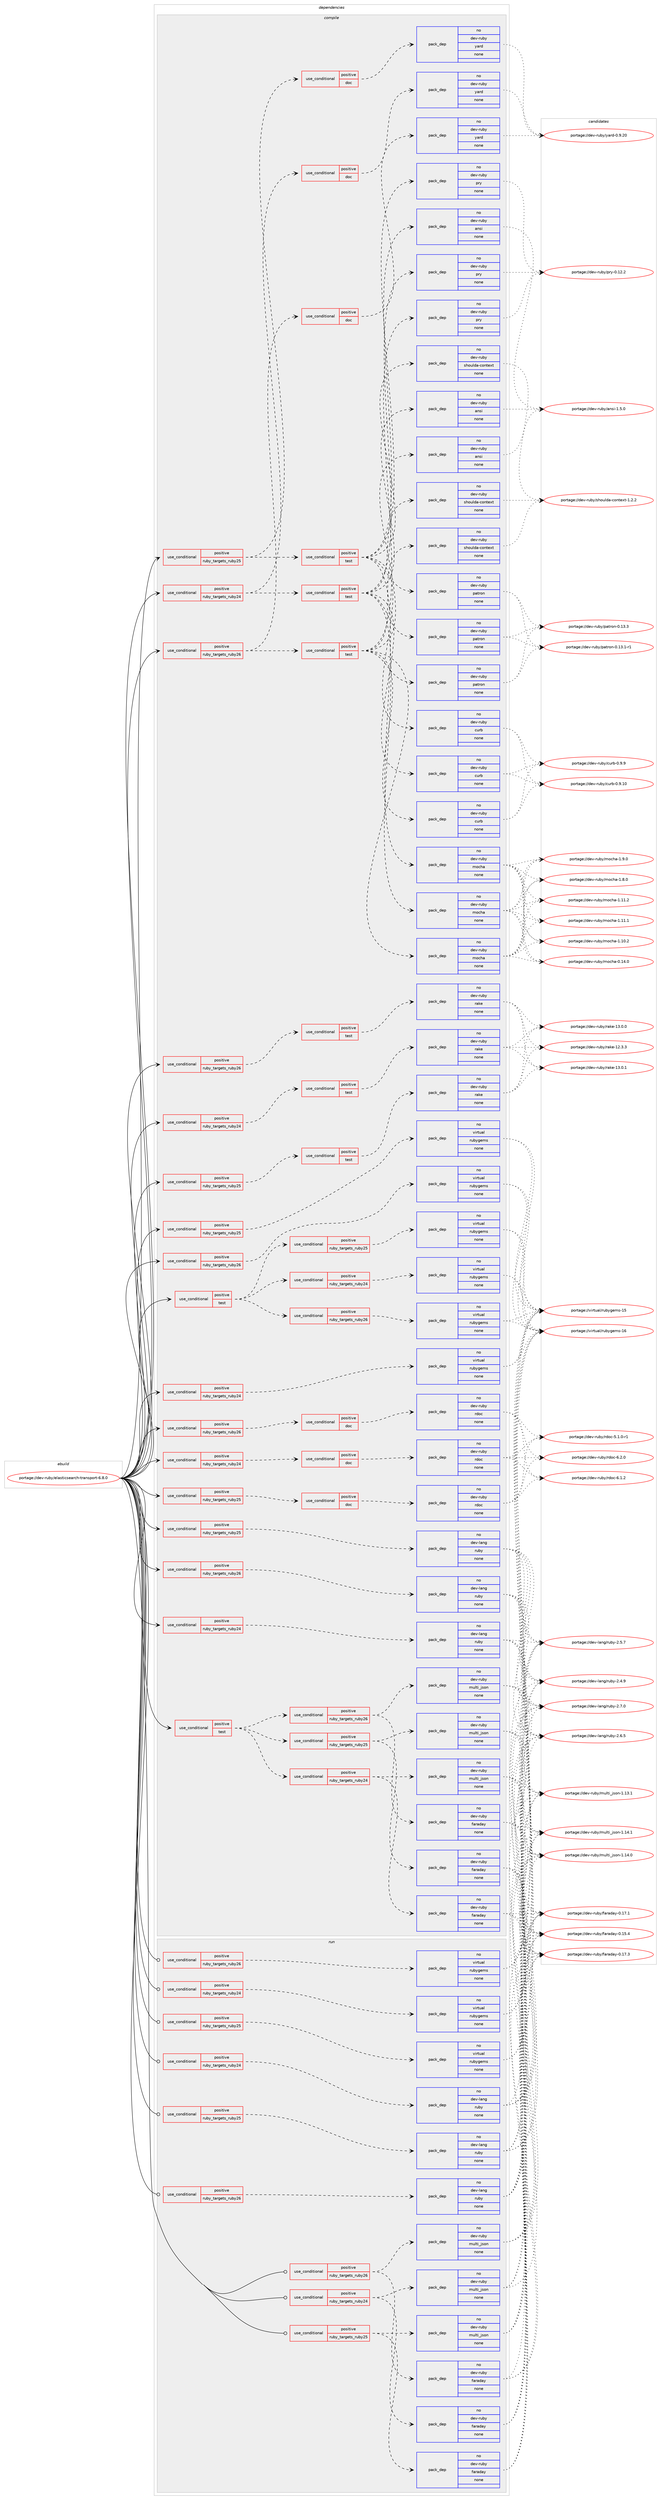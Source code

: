 digraph prolog {

# *************
# Graph options
# *************

newrank=true;
concentrate=true;
compound=true;
graph [rankdir=LR,fontname=Helvetica,fontsize=10,ranksep=1.5];#, ranksep=2.5, nodesep=0.2];
edge  [arrowhead=vee];
node  [fontname=Helvetica,fontsize=10];

# **********
# The ebuild
# **********

subgraph cluster_leftcol {
color=gray;
label=<<i>ebuild</i>>;
id [label="portage://dev-ruby/elasticsearch-transport-6.8.0", color=red, width=4, href="../dev-ruby/elasticsearch-transport-6.8.0.svg"];
}

# ****************
# The dependencies
# ****************

subgraph cluster_midcol {
color=gray;
label=<<i>dependencies</i>>;
subgraph cluster_compile {
fillcolor="#eeeeee";
style=filled;
label=<<i>compile</i>>;
subgraph cond88448 {
dependency358320 [label=<<TABLE BORDER="0" CELLBORDER="1" CELLSPACING="0" CELLPADDING="4"><TR><TD ROWSPAN="3" CELLPADDING="10">use_conditional</TD></TR><TR><TD>positive</TD></TR><TR><TD>ruby_targets_ruby24</TD></TR></TABLE>>, shape=none, color=red];
subgraph cond88449 {
dependency358321 [label=<<TABLE BORDER="0" CELLBORDER="1" CELLSPACING="0" CELLPADDING="4"><TR><TD ROWSPAN="3" CELLPADDING="10">use_conditional</TD></TR><TR><TD>positive</TD></TR><TR><TD>doc</TD></TR></TABLE>>, shape=none, color=red];
subgraph pack265058 {
dependency358322 [label=<<TABLE BORDER="0" CELLBORDER="1" CELLSPACING="0" CELLPADDING="4" WIDTH="220"><TR><TD ROWSPAN="6" CELLPADDING="30">pack_dep</TD></TR><TR><TD WIDTH="110">no</TD></TR><TR><TD>dev-ruby</TD></TR><TR><TD>rdoc</TD></TR><TR><TD>none</TD></TR><TR><TD></TD></TR></TABLE>>, shape=none, color=blue];
}
dependency358321:e -> dependency358322:w [weight=20,style="dashed",arrowhead="vee"];
}
dependency358320:e -> dependency358321:w [weight=20,style="dashed",arrowhead="vee"];
}
id:e -> dependency358320:w [weight=20,style="solid",arrowhead="vee"];
subgraph cond88450 {
dependency358323 [label=<<TABLE BORDER="0" CELLBORDER="1" CELLSPACING="0" CELLPADDING="4"><TR><TD ROWSPAN="3" CELLPADDING="10">use_conditional</TD></TR><TR><TD>positive</TD></TR><TR><TD>ruby_targets_ruby24</TD></TR></TABLE>>, shape=none, color=red];
subgraph cond88451 {
dependency358324 [label=<<TABLE BORDER="0" CELLBORDER="1" CELLSPACING="0" CELLPADDING="4"><TR><TD ROWSPAN="3" CELLPADDING="10">use_conditional</TD></TR><TR><TD>positive</TD></TR><TR><TD>doc</TD></TR></TABLE>>, shape=none, color=red];
subgraph pack265059 {
dependency358325 [label=<<TABLE BORDER="0" CELLBORDER="1" CELLSPACING="0" CELLPADDING="4" WIDTH="220"><TR><TD ROWSPAN="6" CELLPADDING="30">pack_dep</TD></TR><TR><TD WIDTH="110">no</TD></TR><TR><TD>dev-ruby</TD></TR><TR><TD>yard</TD></TR><TR><TD>none</TD></TR><TR><TD></TD></TR></TABLE>>, shape=none, color=blue];
}
dependency358324:e -> dependency358325:w [weight=20,style="dashed",arrowhead="vee"];
}
dependency358323:e -> dependency358324:w [weight=20,style="dashed",arrowhead="vee"];
subgraph cond88452 {
dependency358326 [label=<<TABLE BORDER="0" CELLBORDER="1" CELLSPACING="0" CELLPADDING="4"><TR><TD ROWSPAN="3" CELLPADDING="10">use_conditional</TD></TR><TR><TD>positive</TD></TR><TR><TD>test</TD></TR></TABLE>>, shape=none, color=red];
subgraph pack265060 {
dependency358327 [label=<<TABLE BORDER="0" CELLBORDER="1" CELLSPACING="0" CELLPADDING="4" WIDTH="220"><TR><TD ROWSPAN="6" CELLPADDING="30">pack_dep</TD></TR><TR><TD WIDTH="110">no</TD></TR><TR><TD>dev-ruby</TD></TR><TR><TD>ansi</TD></TR><TR><TD>none</TD></TR><TR><TD></TD></TR></TABLE>>, shape=none, color=blue];
}
dependency358326:e -> dependency358327:w [weight=20,style="dashed",arrowhead="vee"];
subgraph pack265061 {
dependency358328 [label=<<TABLE BORDER="0" CELLBORDER="1" CELLSPACING="0" CELLPADDING="4" WIDTH="220"><TR><TD ROWSPAN="6" CELLPADDING="30">pack_dep</TD></TR><TR><TD WIDTH="110">no</TD></TR><TR><TD>dev-ruby</TD></TR><TR><TD>mocha</TD></TR><TR><TD>none</TD></TR><TR><TD></TD></TR></TABLE>>, shape=none, color=blue];
}
dependency358326:e -> dependency358328:w [weight=20,style="dashed",arrowhead="vee"];
subgraph pack265062 {
dependency358329 [label=<<TABLE BORDER="0" CELLBORDER="1" CELLSPACING="0" CELLPADDING="4" WIDTH="220"><TR><TD ROWSPAN="6" CELLPADDING="30">pack_dep</TD></TR><TR><TD WIDTH="110">no</TD></TR><TR><TD>dev-ruby</TD></TR><TR><TD>pry</TD></TR><TR><TD>none</TD></TR><TR><TD></TD></TR></TABLE>>, shape=none, color=blue];
}
dependency358326:e -> dependency358329:w [weight=20,style="dashed",arrowhead="vee"];
subgraph pack265063 {
dependency358330 [label=<<TABLE BORDER="0" CELLBORDER="1" CELLSPACING="0" CELLPADDING="4" WIDTH="220"><TR><TD ROWSPAN="6" CELLPADDING="30">pack_dep</TD></TR><TR><TD WIDTH="110">no</TD></TR><TR><TD>dev-ruby</TD></TR><TR><TD>shoulda-context</TD></TR><TR><TD>none</TD></TR><TR><TD></TD></TR></TABLE>>, shape=none, color=blue];
}
dependency358326:e -> dependency358330:w [weight=20,style="dashed",arrowhead="vee"];
subgraph pack265064 {
dependency358331 [label=<<TABLE BORDER="0" CELLBORDER="1" CELLSPACING="0" CELLPADDING="4" WIDTH="220"><TR><TD ROWSPAN="6" CELLPADDING="30">pack_dep</TD></TR><TR><TD WIDTH="110">no</TD></TR><TR><TD>dev-ruby</TD></TR><TR><TD>curb</TD></TR><TR><TD>none</TD></TR><TR><TD></TD></TR></TABLE>>, shape=none, color=blue];
}
dependency358326:e -> dependency358331:w [weight=20,style="dashed",arrowhead="vee"];
subgraph pack265065 {
dependency358332 [label=<<TABLE BORDER="0" CELLBORDER="1" CELLSPACING="0" CELLPADDING="4" WIDTH="220"><TR><TD ROWSPAN="6" CELLPADDING="30">pack_dep</TD></TR><TR><TD WIDTH="110">no</TD></TR><TR><TD>dev-ruby</TD></TR><TR><TD>patron</TD></TR><TR><TD>none</TD></TR><TR><TD></TD></TR></TABLE>>, shape=none, color=blue];
}
dependency358326:e -> dependency358332:w [weight=20,style="dashed",arrowhead="vee"];
}
dependency358323:e -> dependency358326:w [weight=20,style="dashed",arrowhead="vee"];
}
id:e -> dependency358323:w [weight=20,style="solid",arrowhead="vee"];
subgraph cond88453 {
dependency358333 [label=<<TABLE BORDER="0" CELLBORDER="1" CELLSPACING="0" CELLPADDING="4"><TR><TD ROWSPAN="3" CELLPADDING="10">use_conditional</TD></TR><TR><TD>positive</TD></TR><TR><TD>ruby_targets_ruby24</TD></TR></TABLE>>, shape=none, color=red];
subgraph cond88454 {
dependency358334 [label=<<TABLE BORDER="0" CELLBORDER="1" CELLSPACING="0" CELLPADDING="4"><TR><TD ROWSPAN="3" CELLPADDING="10">use_conditional</TD></TR><TR><TD>positive</TD></TR><TR><TD>test</TD></TR></TABLE>>, shape=none, color=red];
subgraph pack265066 {
dependency358335 [label=<<TABLE BORDER="0" CELLBORDER="1" CELLSPACING="0" CELLPADDING="4" WIDTH="220"><TR><TD ROWSPAN="6" CELLPADDING="30">pack_dep</TD></TR><TR><TD WIDTH="110">no</TD></TR><TR><TD>dev-ruby</TD></TR><TR><TD>rake</TD></TR><TR><TD>none</TD></TR><TR><TD></TD></TR></TABLE>>, shape=none, color=blue];
}
dependency358334:e -> dependency358335:w [weight=20,style="dashed",arrowhead="vee"];
}
dependency358333:e -> dependency358334:w [weight=20,style="dashed",arrowhead="vee"];
}
id:e -> dependency358333:w [weight=20,style="solid",arrowhead="vee"];
subgraph cond88455 {
dependency358336 [label=<<TABLE BORDER="0" CELLBORDER="1" CELLSPACING="0" CELLPADDING="4"><TR><TD ROWSPAN="3" CELLPADDING="10">use_conditional</TD></TR><TR><TD>positive</TD></TR><TR><TD>ruby_targets_ruby24</TD></TR></TABLE>>, shape=none, color=red];
subgraph pack265067 {
dependency358337 [label=<<TABLE BORDER="0" CELLBORDER="1" CELLSPACING="0" CELLPADDING="4" WIDTH="220"><TR><TD ROWSPAN="6" CELLPADDING="30">pack_dep</TD></TR><TR><TD WIDTH="110">no</TD></TR><TR><TD>dev-lang</TD></TR><TR><TD>ruby</TD></TR><TR><TD>none</TD></TR><TR><TD></TD></TR></TABLE>>, shape=none, color=blue];
}
dependency358336:e -> dependency358337:w [weight=20,style="dashed",arrowhead="vee"];
}
id:e -> dependency358336:w [weight=20,style="solid",arrowhead="vee"];
subgraph cond88456 {
dependency358338 [label=<<TABLE BORDER="0" CELLBORDER="1" CELLSPACING="0" CELLPADDING="4"><TR><TD ROWSPAN="3" CELLPADDING="10">use_conditional</TD></TR><TR><TD>positive</TD></TR><TR><TD>ruby_targets_ruby24</TD></TR></TABLE>>, shape=none, color=red];
subgraph pack265068 {
dependency358339 [label=<<TABLE BORDER="0" CELLBORDER="1" CELLSPACING="0" CELLPADDING="4" WIDTH="220"><TR><TD ROWSPAN="6" CELLPADDING="30">pack_dep</TD></TR><TR><TD WIDTH="110">no</TD></TR><TR><TD>virtual</TD></TR><TR><TD>rubygems</TD></TR><TR><TD>none</TD></TR><TR><TD></TD></TR></TABLE>>, shape=none, color=blue];
}
dependency358338:e -> dependency358339:w [weight=20,style="dashed",arrowhead="vee"];
}
id:e -> dependency358338:w [weight=20,style="solid",arrowhead="vee"];
subgraph cond88457 {
dependency358340 [label=<<TABLE BORDER="0" CELLBORDER="1" CELLSPACING="0" CELLPADDING="4"><TR><TD ROWSPAN="3" CELLPADDING="10">use_conditional</TD></TR><TR><TD>positive</TD></TR><TR><TD>ruby_targets_ruby25</TD></TR></TABLE>>, shape=none, color=red];
subgraph cond88458 {
dependency358341 [label=<<TABLE BORDER="0" CELLBORDER="1" CELLSPACING="0" CELLPADDING="4"><TR><TD ROWSPAN="3" CELLPADDING="10">use_conditional</TD></TR><TR><TD>positive</TD></TR><TR><TD>doc</TD></TR></TABLE>>, shape=none, color=red];
subgraph pack265069 {
dependency358342 [label=<<TABLE BORDER="0" CELLBORDER="1" CELLSPACING="0" CELLPADDING="4" WIDTH="220"><TR><TD ROWSPAN="6" CELLPADDING="30">pack_dep</TD></TR><TR><TD WIDTH="110">no</TD></TR><TR><TD>dev-ruby</TD></TR><TR><TD>rdoc</TD></TR><TR><TD>none</TD></TR><TR><TD></TD></TR></TABLE>>, shape=none, color=blue];
}
dependency358341:e -> dependency358342:w [weight=20,style="dashed",arrowhead="vee"];
}
dependency358340:e -> dependency358341:w [weight=20,style="dashed",arrowhead="vee"];
}
id:e -> dependency358340:w [weight=20,style="solid",arrowhead="vee"];
subgraph cond88459 {
dependency358343 [label=<<TABLE BORDER="0" CELLBORDER="1" CELLSPACING="0" CELLPADDING="4"><TR><TD ROWSPAN="3" CELLPADDING="10">use_conditional</TD></TR><TR><TD>positive</TD></TR><TR><TD>ruby_targets_ruby25</TD></TR></TABLE>>, shape=none, color=red];
subgraph cond88460 {
dependency358344 [label=<<TABLE BORDER="0" CELLBORDER="1" CELLSPACING="0" CELLPADDING="4"><TR><TD ROWSPAN="3" CELLPADDING="10">use_conditional</TD></TR><TR><TD>positive</TD></TR><TR><TD>doc</TD></TR></TABLE>>, shape=none, color=red];
subgraph pack265070 {
dependency358345 [label=<<TABLE BORDER="0" CELLBORDER="1" CELLSPACING="0" CELLPADDING="4" WIDTH="220"><TR><TD ROWSPAN="6" CELLPADDING="30">pack_dep</TD></TR><TR><TD WIDTH="110">no</TD></TR><TR><TD>dev-ruby</TD></TR><TR><TD>yard</TD></TR><TR><TD>none</TD></TR><TR><TD></TD></TR></TABLE>>, shape=none, color=blue];
}
dependency358344:e -> dependency358345:w [weight=20,style="dashed",arrowhead="vee"];
}
dependency358343:e -> dependency358344:w [weight=20,style="dashed",arrowhead="vee"];
subgraph cond88461 {
dependency358346 [label=<<TABLE BORDER="0" CELLBORDER="1" CELLSPACING="0" CELLPADDING="4"><TR><TD ROWSPAN="3" CELLPADDING="10">use_conditional</TD></TR><TR><TD>positive</TD></TR><TR><TD>test</TD></TR></TABLE>>, shape=none, color=red];
subgraph pack265071 {
dependency358347 [label=<<TABLE BORDER="0" CELLBORDER="1" CELLSPACING="0" CELLPADDING="4" WIDTH="220"><TR><TD ROWSPAN="6" CELLPADDING="30">pack_dep</TD></TR><TR><TD WIDTH="110">no</TD></TR><TR><TD>dev-ruby</TD></TR><TR><TD>ansi</TD></TR><TR><TD>none</TD></TR><TR><TD></TD></TR></TABLE>>, shape=none, color=blue];
}
dependency358346:e -> dependency358347:w [weight=20,style="dashed",arrowhead="vee"];
subgraph pack265072 {
dependency358348 [label=<<TABLE BORDER="0" CELLBORDER="1" CELLSPACING="0" CELLPADDING="4" WIDTH="220"><TR><TD ROWSPAN="6" CELLPADDING="30">pack_dep</TD></TR><TR><TD WIDTH="110">no</TD></TR><TR><TD>dev-ruby</TD></TR><TR><TD>mocha</TD></TR><TR><TD>none</TD></TR><TR><TD></TD></TR></TABLE>>, shape=none, color=blue];
}
dependency358346:e -> dependency358348:w [weight=20,style="dashed",arrowhead="vee"];
subgraph pack265073 {
dependency358349 [label=<<TABLE BORDER="0" CELLBORDER="1" CELLSPACING="0" CELLPADDING="4" WIDTH="220"><TR><TD ROWSPAN="6" CELLPADDING="30">pack_dep</TD></TR><TR><TD WIDTH="110">no</TD></TR><TR><TD>dev-ruby</TD></TR><TR><TD>pry</TD></TR><TR><TD>none</TD></TR><TR><TD></TD></TR></TABLE>>, shape=none, color=blue];
}
dependency358346:e -> dependency358349:w [weight=20,style="dashed",arrowhead="vee"];
subgraph pack265074 {
dependency358350 [label=<<TABLE BORDER="0" CELLBORDER="1" CELLSPACING="0" CELLPADDING="4" WIDTH="220"><TR><TD ROWSPAN="6" CELLPADDING="30">pack_dep</TD></TR><TR><TD WIDTH="110">no</TD></TR><TR><TD>dev-ruby</TD></TR><TR><TD>shoulda-context</TD></TR><TR><TD>none</TD></TR><TR><TD></TD></TR></TABLE>>, shape=none, color=blue];
}
dependency358346:e -> dependency358350:w [weight=20,style="dashed",arrowhead="vee"];
subgraph pack265075 {
dependency358351 [label=<<TABLE BORDER="0" CELLBORDER="1" CELLSPACING="0" CELLPADDING="4" WIDTH="220"><TR><TD ROWSPAN="6" CELLPADDING="30">pack_dep</TD></TR><TR><TD WIDTH="110">no</TD></TR><TR><TD>dev-ruby</TD></TR><TR><TD>curb</TD></TR><TR><TD>none</TD></TR><TR><TD></TD></TR></TABLE>>, shape=none, color=blue];
}
dependency358346:e -> dependency358351:w [weight=20,style="dashed",arrowhead="vee"];
subgraph pack265076 {
dependency358352 [label=<<TABLE BORDER="0" CELLBORDER="1" CELLSPACING="0" CELLPADDING="4" WIDTH="220"><TR><TD ROWSPAN="6" CELLPADDING="30">pack_dep</TD></TR><TR><TD WIDTH="110">no</TD></TR><TR><TD>dev-ruby</TD></TR><TR><TD>patron</TD></TR><TR><TD>none</TD></TR><TR><TD></TD></TR></TABLE>>, shape=none, color=blue];
}
dependency358346:e -> dependency358352:w [weight=20,style="dashed",arrowhead="vee"];
}
dependency358343:e -> dependency358346:w [weight=20,style="dashed",arrowhead="vee"];
}
id:e -> dependency358343:w [weight=20,style="solid",arrowhead="vee"];
subgraph cond88462 {
dependency358353 [label=<<TABLE BORDER="0" CELLBORDER="1" CELLSPACING="0" CELLPADDING="4"><TR><TD ROWSPAN="3" CELLPADDING="10">use_conditional</TD></TR><TR><TD>positive</TD></TR><TR><TD>ruby_targets_ruby25</TD></TR></TABLE>>, shape=none, color=red];
subgraph cond88463 {
dependency358354 [label=<<TABLE BORDER="0" CELLBORDER="1" CELLSPACING="0" CELLPADDING="4"><TR><TD ROWSPAN="3" CELLPADDING="10">use_conditional</TD></TR><TR><TD>positive</TD></TR><TR><TD>test</TD></TR></TABLE>>, shape=none, color=red];
subgraph pack265077 {
dependency358355 [label=<<TABLE BORDER="0" CELLBORDER="1" CELLSPACING="0" CELLPADDING="4" WIDTH="220"><TR><TD ROWSPAN="6" CELLPADDING="30">pack_dep</TD></TR><TR><TD WIDTH="110">no</TD></TR><TR><TD>dev-ruby</TD></TR><TR><TD>rake</TD></TR><TR><TD>none</TD></TR><TR><TD></TD></TR></TABLE>>, shape=none, color=blue];
}
dependency358354:e -> dependency358355:w [weight=20,style="dashed",arrowhead="vee"];
}
dependency358353:e -> dependency358354:w [weight=20,style="dashed",arrowhead="vee"];
}
id:e -> dependency358353:w [weight=20,style="solid",arrowhead="vee"];
subgraph cond88464 {
dependency358356 [label=<<TABLE BORDER="0" CELLBORDER="1" CELLSPACING="0" CELLPADDING="4"><TR><TD ROWSPAN="3" CELLPADDING="10">use_conditional</TD></TR><TR><TD>positive</TD></TR><TR><TD>ruby_targets_ruby25</TD></TR></TABLE>>, shape=none, color=red];
subgraph pack265078 {
dependency358357 [label=<<TABLE BORDER="0" CELLBORDER="1" CELLSPACING="0" CELLPADDING="4" WIDTH="220"><TR><TD ROWSPAN="6" CELLPADDING="30">pack_dep</TD></TR><TR><TD WIDTH="110">no</TD></TR><TR><TD>dev-lang</TD></TR><TR><TD>ruby</TD></TR><TR><TD>none</TD></TR><TR><TD></TD></TR></TABLE>>, shape=none, color=blue];
}
dependency358356:e -> dependency358357:w [weight=20,style="dashed",arrowhead="vee"];
}
id:e -> dependency358356:w [weight=20,style="solid",arrowhead="vee"];
subgraph cond88465 {
dependency358358 [label=<<TABLE BORDER="0" CELLBORDER="1" CELLSPACING="0" CELLPADDING="4"><TR><TD ROWSPAN="3" CELLPADDING="10">use_conditional</TD></TR><TR><TD>positive</TD></TR><TR><TD>ruby_targets_ruby25</TD></TR></TABLE>>, shape=none, color=red];
subgraph pack265079 {
dependency358359 [label=<<TABLE BORDER="0" CELLBORDER="1" CELLSPACING="0" CELLPADDING="4" WIDTH="220"><TR><TD ROWSPAN="6" CELLPADDING="30">pack_dep</TD></TR><TR><TD WIDTH="110">no</TD></TR><TR><TD>virtual</TD></TR><TR><TD>rubygems</TD></TR><TR><TD>none</TD></TR><TR><TD></TD></TR></TABLE>>, shape=none, color=blue];
}
dependency358358:e -> dependency358359:w [weight=20,style="dashed",arrowhead="vee"];
}
id:e -> dependency358358:w [weight=20,style="solid",arrowhead="vee"];
subgraph cond88466 {
dependency358360 [label=<<TABLE BORDER="0" CELLBORDER="1" CELLSPACING="0" CELLPADDING="4"><TR><TD ROWSPAN="3" CELLPADDING="10">use_conditional</TD></TR><TR><TD>positive</TD></TR><TR><TD>ruby_targets_ruby26</TD></TR></TABLE>>, shape=none, color=red];
subgraph cond88467 {
dependency358361 [label=<<TABLE BORDER="0" CELLBORDER="1" CELLSPACING="0" CELLPADDING="4"><TR><TD ROWSPAN="3" CELLPADDING="10">use_conditional</TD></TR><TR><TD>positive</TD></TR><TR><TD>doc</TD></TR></TABLE>>, shape=none, color=red];
subgraph pack265080 {
dependency358362 [label=<<TABLE BORDER="0" CELLBORDER="1" CELLSPACING="0" CELLPADDING="4" WIDTH="220"><TR><TD ROWSPAN="6" CELLPADDING="30">pack_dep</TD></TR><TR><TD WIDTH="110">no</TD></TR><TR><TD>dev-ruby</TD></TR><TR><TD>rdoc</TD></TR><TR><TD>none</TD></TR><TR><TD></TD></TR></TABLE>>, shape=none, color=blue];
}
dependency358361:e -> dependency358362:w [weight=20,style="dashed",arrowhead="vee"];
}
dependency358360:e -> dependency358361:w [weight=20,style="dashed",arrowhead="vee"];
}
id:e -> dependency358360:w [weight=20,style="solid",arrowhead="vee"];
subgraph cond88468 {
dependency358363 [label=<<TABLE BORDER="0" CELLBORDER="1" CELLSPACING="0" CELLPADDING="4"><TR><TD ROWSPAN="3" CELLPADDING="10">use_conditional</TD></TR><TR><TD>positive</TD></TR><TR><TD>ruby_targets_ruby26</TD></TR></TABLE>>, shape=none, color=red];
subgraph cond88469 {
dependency358364 [label=<<TABLE BORDER="0" CELLBORDER="1" CELLSPACING="0" CELLPADDING="4"><TR><TD ROWSPAN="3" CELLPADDING="10">use_conditional</TD></TR><TR><TD>positive</TD></TR><TR><TD>doc</TD></TR></TABLE>>, shape=none, color=red];
subgraph pack265081 {
dependency358365 [label=<<TABLE BORDER="0" CELLBORDER="1" CELLSPACING="0" CELLPADDING="4" WIDTH="220"><TR><TD ROWSPAN="6" CELLPADDING="30">pack_dep</TD></TR><TR><TD WIDTH="110">no</TD></TR><TR><TD>dev-ruby</TD></TR><TR><TD>yard</TD></TR><TR><TD>none</TD></TR><TR><TD></TD></TR></TABLE>>, shape=none, color=blue];
}
dependency358364:e -> dependency358365:w [weight=20,style="dashed",arrowhead="vee"];
}
dependency358363:e -> dependency358364:w [weight=20,style="dashed",arrowhead="vee"];
subgraph cond88470 {
dependency358366 [label=<<TABLE BORDER="0" CELLBORDER="1" CELLSPACING="0" CELLPADDING="4"><TR><TD ROWSPAN="3" CELLPADDING="10">use_conditional</TD></TR><TR><TD>positive</TD></TR><TR><TD>test</TD></TR></TABLE>>, shape=none, color=red];
subgraph pack265082 {
dependency358367 [label=<<TABLE BORDER="0" CELLBORDER="1" CELLSPACING="0" CELLPADDING="4" WIDTH="220"><TR><TD ROWSPAN="6" CELLPADDING="30">pack_dep</TD></TR><TR><TD WIDTH="110">no</TD></TR><TR><TD>dev-ruby</TD></TR><TR><TD>ansi</TD></TR><TR><TD>none</TD></TR><TR><TD></TD></TR></TABLE>>, shape=none, color=blue];
}
dependency358366:e -> dependency358367:w [weight=20,style="dashed",arrowhead="vee"];
subgraph pack265083 {
dependency358368 [label=<<TABLE BORDER="0" CELLBORDER="1" CELLSPACING="0" CELLPADDING="4" WIDTH="220"><TR><TD ROWSPAN="6" CELLPADDING="30">pack_dep</TD></TR><TR><TD WIDTH="110">no</TD></TR><TR><TD>dev-ruby</TD></TR><TR><TD>mocha</TD></TR><TR><TD>none</TD></TR><TR><TD></TD></TR></TABLE>>, shape=none, color=blue];
}
dependency358366:e -> dependency358368:w [weight=20,style="dashed",arrowhead="vee"];
subgraph pack265084 {
dependency358369 [label=<<TABLE BORDER="0" CELLBORDER="1" CELLSPACING="0" CELLPADDING="4" WIDTH="220"><TR><TD ROWSPAN="6" CELLPADDING="30">pack_dep</TD></TR><TR><TD WIDTH="110">no</TD></TR><TR><TD>dev-ruby</TD></TR><TR><TD>pry</TD></TR><TR><TD>none</TD></TR><TR><TD></TD></TR></TABLE>>, shape=none, color=blue];
}
dependency358366:e -> dependency358369:w [weight=20,style="dashed",arrowhead="vee"];
subgraph pack265085 {
dependency358370 [label=<<TABLE BORDER="0" CELLBORDER="1" CELLSPACING="0" CELLPADDING="4" WIDTH="220"><TR><TD ROWSPAN="6" CELLPADDING="30">pack_dep</TD></TR><TR><TD WIDTH="110">no</TD></TR><TR><TD>dev-ruby</TD></TR><TR><TD>shoulda-context</TD></TR><TR><TD>none</TD></TR><TR><TD></TD></TR></TABLE>>, shape=none, color=blue];
}
dependency358366:e -> dependency358370:w [weight=20,style="dashed",arrowhead="vee"];
subgraph pack265086 {
dependency358371 [label=<<TABLE BORDER="0" CELLBORDER="1" CELLSPACING="0" CELLPADDING="4" WIDTH="220"><TR><TD ROWSPAN="6" CELLPADDING="30">pack_dep</TD></TR><TR><TD WIDTH="110">no</TD></TR><TR><TD>dev-ruby</TD></TR><TR><TD>curb</TD></TR><TR><TD>none</TD></TR><TR><TD></TD></TR></TABLE>>, shape=none, color=blue];
}
dependency358366:e -> dependency358371:w [weight=20,style="dashed",arrowhead="vee"];
subgraph pack265087 {
dependency358372 [label=<<TABLE BORDER="0" CELLBORDER="1" CELLSPACING="0" CELLPADDING="4" WIDTH="220"><TR><TD ROWSPAN="6" CELLPADDING="30">pack_dep</TD></TR><TR><TD WIDTH="110">no</TD></TR><TR><TD>dev-ruby</TD></TR><TR><TD>patron</TD></TR><TR><TD>none</TD></TR><TR><TD></TD></TR></TABLE>>, shape=none, color=blue];
}
dependency358366:e -> dependency358372:w [weight=20,style="dashed",arrowhead="vee"];
}
dependency358363:e -> dependency358366:w [weight=20,style="dashed",arrowhead="vee"];
}
id:e -> dependency358363:w [weight=20,style="solid",arrowhead="vee"];
subgraph cond88471 {
dependency358373 [label=<<TABLE BORDER="0" CELLBORDER="1" CELLSPACING="0" CELLPADDING="4"><TR><TD ROWSPAN="3" CELLPADDING="10">use_conditional</TD></TR><TR><TD>positive</TD></TR><TR><TD>ruby_targets_ruby26</TD></TR></TABLE>>, shape=none, color=red];
subgraph cond88472 {
dependency358374 [label=<<TABLE BORDER="0" CELLBORDER="1" CELLSPACING="0" CELLPADDING="4"><TR><TD ROWSPAN="3" CELLPADDING="10">use_conditional</TD></TR><TR><TD>positive</TD></TR><TR><TD>test</TD></TR></TABLE>>, shape=none, color=red];
subgraph pack265088 {
dependency358375 [label=<<TABLE BORDER="0" CELLBORDER="1" CELLSPACING="0" CELLPADDING="4" WIDTH="220"><TR><TD ROWSPAN="6" CELLPADDING="30">pack_dep</TD></TR><TR><TD WIDTH="110">no</TD></TR><TR><TD>dev-ruby</TD></TR><TR><TD>rake</TD></TR><TR><TD>none</TD></TR><TR><TD></TD></TR></TABLE>>, shape=none, color=blue];
}
dependency358374:e -> dependency358375:w [weight=20,style="dashed",arrowhead="vee"];
}
dependency358373:e -> dependency358374:w [weight=20,style="dashed",arrowhead="vee"];
}
id:e -> dependency358373:w [weight=20,style="solid",arrowhead="vee"];
subgraph cond88473 {
dependency358376 [label=<<TABLE BORDER="0" CELLBORDER="1" CELLSPACING="0" CELLPADDING="4"><TR><TD ROWSPAN="3" CELLPADDING="10">use_conditional</TD></TR><TR><TD>positive</TD></TR><TR><TD>ruby_targets_ruby26</TD></TR></TABLE>>, shape=none, color=red];
subgraph pack265089 {
dependency358377 [label=<<TABLE BORDER="0" CELLBORDER="1" CELLSPACING="0" CELLPADDING="4" WIDTH="220"><TR><TD ROWSPAN="6" CELLPADDING="30">pack_dep</TD></TR><TR><TD WIDTH="110">no</TD></TR><TR><TD>dev-lang</TD></TR><TR><TD>ruby</TD></TR><TR><TD>none</TD></TR><TR><TD></TD></TR></TABLE>>, shape=none, color=blue];
}
dependency358376:e -> dependency358377:w [weight=20,style="dashed",arrowhead="vee"];
}
id:e -> dependency358376:w [weight=20,style="solid",arrowhead="vee"];
subgraph cond88474 {
dependency358378 [label=<<TABLE BORDER="0" CELLBORDER="1" CELLSPACING="0" CELLPADDING="4"><TR><TD ROWSPAN="3" CELLPADDING="10">use_conditional</TD></TR><TR><TD>positive</TD></TR><TR><TD>ruby_targets_ruby26</TD></TR></TABLE>>, shape=none, color=red];
subgraph pack265090 {
dependency358379 [label=<<TABLE BORDER="0" CELLBORDER="1" CELLSPACING="0" CELLPADDING="4" WIDTH="220"><TR><TD ROWSPAN="6" CELLPADDING="30">pack_dep</TD></TR><TR><TD WIDTH="110">no</TD></TR><TR><TD>virtual</TD></TR><TR><TD>rubygems</TD></TR><TR><TD>none</TD></TR><TR><TD></TD></TR></TABLE>>, shape=none, color=blue];
}
dependency358378:e -> dependency358379:w [weight=20,style="dashed",arrowhead="vee"];
}
id:e -> dependency358378:w [weight=20,style="solid",arrowhead="vee"];
subgraph cond88475 {
dependency358380 [label=<<TABLE BORDER="0" CELLBORDER="1" CELLSPACING="0" CELLPADDING="4"><TR><TD ROWSPAN="3" CELLPADDING="10">use_conditional</TD></TR><TR><TD>positive</TD></TR><TR><TD>test</TD></TR></TABLE>>, shape=none, color=red];
subgraph cond88476 {
dependency358381 [label=<<TABLE BORDER="0" CELLBORDER="1" CELLSPACING="0" CELLPADDING="4"><TR><TD ROWSPAN="3" CELLPADDING="10">use_conditional</TD></TR><TR><TD>positive</TD></TR><TR><TD>ruby_targets_ruby24</TD></TR></TABLE>>, shape=none, color=red];
subgraph pack265091 {
dependency358382 [label=<<TABLE BORDER="0" CELLBORDER="1" CELLSPACING="0" CELLPADDING="4" WIDTH="220"><TR><TD ROWSPAN="6" CELLPADDING="30">pack_dep</TD></TR><TR><TD WIDTH="110">no</TD></TR><TR><TD>dev-ruby</TD></TR><TR><TD>faraday</TD></TR><TR><TD>none</TD></TR><TR><TD></TD></TR></TABLE>>, shape=none, color=blue];
}
dependency358381:e -> dependency358382:w [weight=20,style="dashed",arrowhead="vee"];
subgraph pack265092 {
dependency358383 [label=<<TABLE BORDER="0" CELLBORDER="1" CELLSPACING="0" CELLPADDING="4" WIDTH="220"><TR><TD ROWSPAN="6" CELLPADDING="30">pack_dep</TD></TR><TR><TD WIDTH="110">no</TD></TR><TR><TD>dev-ruby</TD></TR><TR><TD>multi_json</TD></TR><TR><TD>none</TD></TR><TR><TD></TD></TR></TABLE>>, shape=none, color=blue];
}
dependency358381:e -> dependency358383:w [weight=20,style="dashed",arrowhead="vee"];
}
dependency358380:e -> dependency358381:w [weight=20,style="dashed",arrowhead="vee"];
subgraph cond88477 {
dependency358384 [label=<<TABLE BORDER="0" CELLBORDER="1" CELLSPACING="0" CELLPADDING="4"><TR><TD ROWSPAN="3" CELLPADDING="10">use_conditional</TD></TR><TR><TD>positive</TD></TR><TR><TD>ruby_targets_ruby25</TD></TR></TABLE>>, shape=none, color=red];
subgraph pack265093 {
dependency358385 [label=<<TABLE BORDER="0" CELLBORDER="1" CELLSPACING="0" CELLPADDING="4" WIDTH="220"><TR><TD ROWSPAN="6" CELLPADDING="30">pack_dep</TD></TR><TR><TD WIDTH="110">no</TD></TR><TR><TD>dev-ruby</TD></TR><TR><TD>faraday</TD></TR><TR><TD>none</TD></TR><TR><TD></TD></TR></TABLE>>, shape=none, color=blue];
}
dependency358384:e -> dependency358385:w [weight=20,style="dashed",arrowhead="vee"];
subgraph pack265094 {
dependency358386 [label=<<TABLE BORDER="0" CELLBORDER="1" CELLSPACING="0" CELLPADDING="4" WIDTH="220"><TR><TD ROWSPAN="6" CELLPADDING="30">pack_dep</TD></TR><TR><TD WIDTH="110">no</TD></TR><TR><TD>dev-ruby</TD></TR><TR><TD>multi_json</TD></TR><TR><TD>none</TD></TR><TR><TD></TD></TR></TABLE>>, shape=none, color=blue];
}
dependency358384:e -> dependency358386:w [weight=20,style="dashed",arrowhead="vee"];
}
dependency358380:e -> dependency358384:w [weight=20,style="dashed",arrowhead="vee"];
subgraph cond88478 {
dependency358387 [label=<<TABLE BORDER="0" CELLBORDER="1" CELLSPACING="0" CELLPADDING="4"><TR><TD ROWSPAN="3" CELLPADDING="10">use_conditional</TD></TR><TR><TD>positive</TD></TR><TR><TD>ruby_targets_ruby26</TD></TR></TABLE>>, shape=none, color=red];
subgraph pack265095 {
dependency358388 [label=<<TABLE BORDER="0" CELLBORDER="1" CELLSPACING="0" CELLPADDING="4" WIDTH="220"><TR><TD ROWSPAN="6" CELLPADDING="30">pack_dep</TD></TR><TR><TD WIDTH="110">no</TD></TR><TR><TD>dev-ruby</TD></TR><TR><TD>faraday</TD></TR><TR><TD>none</TD></TR><TR><TD></TD></TR></TABLE>>, shape=none, color=blue];
}
dependency358387:e -> dependency358388:w [weight=20,style="dashed",arrowhead="vee"];
subgraph pack265096 {
dependency358389 [label=<<TABLE BORDER="0" CELLBORDER="1" CELLSPACING="0" CELLPADDING="4" WIDTH="220"><TR><TD ROWSPAN="6" CELLPADDING="30">pack_dep</TD></TR><TR><TD WIDTH="110">no</TD></TR><TR><TD>dev-ruby</TD></TR><TR><TD>multi_json</TD></TR><TR><TD>none</TD></TR><TR><TD></TD></TR></TABLE>>, shape=none, color=blue];
}
dependency358387:e -> dependency358389:w [weight=20,style="dashed",arrowhead="vee"];
}
dependency358380:e -> dependency358387:w [weight=20,style="dashed",arrowhead="vee"];
}
id:e -> dependency358380:w [weight=20,style="solid",arrowhead="vee"];
subgraph cond88479 {
dependency358390 [label=<<TABLE BORDER="0" CELLBORDER="1" CELLSPACING="0" CELLPADDING="4"><TR><TD ROWSPAN="3" CELLPADDING="10">use_conditional</TD></TR><TR><TD>positive</TD></TR><TR><TD>test</TD></TR></TABLE>>, shape=none, color=red];
subgraph cond88480 {
dependency358391 [label=<<TABLE BORDER="0" CELLBORDER="1" CELLSPACING="0" CELLPADDING="4"><TR><TD ROWSPAN="3" CELLPADDING="10">use_conditional</TD></TR><TR><TD>positive</TD></TR><TR><TD>ruby_targets_ruby24</TD></TR></TABLE>>, shape=none, color=red];
subgraph pack265097 {
dependency358392 [label=<<TABLE BORDER="0" CELLBORDER="1" CELLSPACING="0" CELLPADDING="4" WIDTH="220"><TR><TD ROWSPAN="6" CELLPADDING="30">pack_dep</TD></TR><TR><TD WIDTH="110">no</TD></TR><TR><TD>virtual</TD></TR><TR><TD>rubygems</TD></TR><TR><TD>none</TD></TR><TR><TD></TD></TR></TABLE>>, shape=none, color=blue];
}
dependency358391:e -> dependency358392:w [weight=20,style="dashed",arrowhead="vee"];
}
dependency358390:e -> dependency358391:w [weight=20,style="dashed",arrowhead="vee"];
subgraph cond88481 {
dependency358393 [label=<<TABLE BORDER="0" CELLBORDER="1" CELLSPACING="0" CELLPADDING="4"><TR><TD ROWSPAN="3" CELLPADDING="10">use_conditional</TD></TR><TR><TD>positive</TD></TR><TR><TD>ruby_targets_ruby25</TD></TR></TABLE>>, shape=none, color=red];
subgraph pack265098 {
dependency358394 [label=<<TABLE BORDER="0" CELLBORDER="1" CELLSPACING="0" CELLPADDING="4" WIDTH="220"><TR><TD ROWSPAN="6" CELLPADDING="30">pack_dep</TD></TR><TR><TD WIDTH="110">no</TD></TR><TR><TD>virtual</TD></TR><TR><TD>rubygems</TD></TR><TR><TD>none</TD></TR><TR><TD></TD></TR></TABLE>>, shape=none, color=blue];
}
dependency358393:e -> dependency358394:w [weight=20,style="dashed",arrowhead="vee"];
}
dependency358390:e -> dependency358393:w [weight=20,style="dashed",arrowhead="vee"];
subgraph cond88482 {
dependency358395 [label=<<TABLE BORDER="0" CELLBORDER="1" CELLSPACING="0" CELLPADDING="4"><TR><TD ROWSPAN="3" CELLPADDING="10">use_conditional</TD></TR><TR><TD>positive</TD></TR><TR><TD>ruby_targets_ruby26</TD></TR></TABLE>>, shape=none, color=red];
subgraph pack265099 {
dependency358396 [label=<<TABLE BORDER="0" CELLBORDER="1" CELLSPACING="0" CELLPADDING="4" WIDTH="220"><TR><TD ROWSPAN="6" CELLPADDING="30">pack_dep</TD></TR><TR><TD WIDTH="110">no</TD></TR><TR><TD>virtual</TD></TR><TR><TD>rubygems</TD></TR><TR><TD>none</TD></TR><TR><TD></TD></TR></TABLE>>, shape=none, color=blue];
}
dependency358395:e -> dependency358396:w [weight=20,style="dashed",arrowhead="vee"];
}
dependency358390:e -> dependency358395:w [weight=20,style="dashed",arrowhead="vee"];
}
id:e -> dependency358390:w [weight=20,style="solid",arrowhead="vee"];
}
subgraph cluster_compileandrun {
fillcolor="#eeeeee";
style=filled;
label=<<i>compile and run</i>>;
}
subgraph cluster_run {
fillcolor="#eeeeee";
style=filled;
label=<<i>run</i>>;
subgraph cond88483 {
dependency358397 [label=<<TABLE BORDER="0" CELLBORDER="1" CELLSPACING="0" CELLPADDING="4"><TR><TD ROWSPAN="3" CELLPADDING="10">use_conditional</TD></TR><TR><TD>positive</TD></TR><TR><TD>ruby_targets_ruby24</TD></TR></TABLE>>, shape=none, color=red];
subgraph pack265100 {
dependency358398 [label=<<TABLE BORDER="0" CELLBORDER="1" CELLSPACING="0" CELLPADDING="4" WIDTH="220"><TR><TD ROWSPAN="6" CELLPADDING="30">pack_dep</TD></TR><TR><TD WIDTH="110">no</TD></TR><TR><TD>dev-lang</TD></TR><TR><TD>ruby</TD></TR><TR><TD>none</TD></TR><TR><TD></TD></TR></TABLE>>, shape=none, color=blue];
}
dependency358397:e -> dependency358398:w [weight=20,style="dashed",arrowhead="vee"];
}
id:e -> dependency358397:w [weight=20,style="solid",arrowhead="odot"];
subgraph cond88484 {
dependency358399 [label=<<TABLE BORDER="0" CELLBORDER="1" CELLSPACING="0" CELLPADDING="4"><TR><TD ROWSPAN="3" CELLPADDING="10">use_conditional</TD></TR><TR><TD>positive</TD></TR><TR><TD>ruby_targets_ruby24</TD></TR></TABLE>>, shape=none, color=red];
subgraph pack265101 {
dependency358400 [label=<<TABLE BORDER="0" CELLBORDER="1" CELLSPACING="0" CELLPADDING="4" WIDTH="220"><TR><TD ROWSPAN="6" CELLPADDING="30">pack_dep</TD></TR><TR><TD WIDTH="110">no</TD></TR><TR><TD>dev-ruby</TD></TR><TR><TD>faraday</TD></TR><TR><TD>none</TD></TR><TR><TD></TD></TR></TABLE>>, shape=none, color=blue];
}
dependency358399:e -> dependency358400:w [weight=20,style="dashed",arrowhead="vee"];
subgraph pack265102 {
dependency358401 [label=<<TABLE BORDER="0" CELLBORDER="1" CELLSPACING="0" CELLPADDING="4" WIDTH="220"><TR><TD ROWSPAN="6" CELLPADDING="30">pack_dep</TD></TR><TR><TD WIDTH="110">no</TD></TR><TR><TD>dev-ruby</TD></TR><TR><TD>multi_json</TD></TR><TR><TD>none</TD></TR><TR><TD></TD></TR></TABLE>>, shape=none, color=blue];
}
dependency358399:e -> dependency358401:w [weight=20,style="dashed",arrowhead="vee"];
}
id:e -> dependency358399:w [weight=20,style="solid",arrowhead="odot"];
subgraph cond88485 {
dependency358402 [label=<<TABLE BORDER="0" CELLBORDER="1" CELLSPACING="0" CELLPADDING="4"><TR><TD ROWSPAN="3" CELLPADDING="10">use_conditional</TD></TR><TR><TD>positive</TD></TR><TR><TD>ruby_targets_ruby24</TD></TR></TABLE>>, shape=none, color=red];
subgraph pack265103 {
dependency358403 [label=<<TABLE BORDER="0" CELLBORDER="1" CELLSPACING="0" CELLPADDING="4" WIDTH="220"><TR><TD ROWSPAN="6" CELLPADDING="30">pack_dep</TD></TR><TR><TD WIDTH="110">no</TD></TR><TR><TD>virtual</TD></TR><TR><TD>rubygems</TD></TR><TR><TD>none</TD></TR><TR><TD></TD></TR></TABLE>>, shape=none, color=blue];
}
dependency358402:e -> dependency358403:w [weight=20,style="dashed",arrowhead="vee"];
}
id:e -> dependency358402:w [weight=20,style="solid",arrowhead="odot"];
subgraph cond88486 {
dependency358404 [label=<<TABLE BORDER="0" CELLBORDER="1" CELLSPACING="0" CELLPADDING="4"><TR><TD ROWSPAN="3" CELLPADDING="10">use_conditional</TD></TR><TR><TD>positive</TD></TR><TR><TD>ruby_targets_ruby25</TD></TR></TABLE>>, shape=none, color=red];
subgraph pack265104 {
dependency358405 [label=<<TABLE BORDER="0" CELLBORDER="1" CELLSPACING="0" CELLPADDING="4" WIDTH="220"><TR><TD ROWSPAN="6" CELLPADDING="30">pack_dep</TD></TR><TR><TD WIDTH="110">no</TD></TR><TR><TD>dev-lang</TD></TR><TR><TD>ruby</TD></TR><TR><TD>none</TD></TR><TR><TD></TD></TR></TABLE>>, shape=none, color=blue];
}
dependency358404:e -> dependency358405:w [weight=20,style="dashed",arrowhead="vee"];
}
id:e -> dependency358404:w [weight=20,style="solid",arrowhead="odot"];
subgraph cond88487 {
dependency358406 [label=<<TABLE BORDER="0" CELLBORDER="1" CELLSPACING="0" CELLPADDING="4"><TR><TD ROWSPAN="3" CELLPADDING="10">use_conditional</TD></TR><TR><TD>positive</TD></TR><TR><TD>ruby_targets_ruby25</TD></TR></TABLE>>, shape=none, color=red];
subgraph pack265105 {
dependency358407 [label=<<TABLE BORDER="0" CELLBORDER="1" CELLSPACING="0" CELLPADDING="4" WIDTH="220"><TR><TD ROWSPAN="6" CELLPADDING="30">pack_dep</TD></TR><TR><TD WIDTH="110">no</TD></TR><TR><TD>dev-ruby</TD></TR><TR><TD>faraday</TD></TR><TR><TD>none</TD></TR><TR><TD></TD></TR></TABLE>>, shape=none, color=blue];
}
dependency358406:e -> dependency358407:w [weight=20,style="dashed",arrowhead="vee"];
subgraph pack265106 {
dependency358408 [label=<<TABLE BORDER="0" CELLBORDER="1" CELLSPACING="0" CELLPADDING="4" WIDTH="220"><TR><TD ROWSPAN="6" CELLPADDING="30">pack_dep</TD></TR><TR><TD WIDTH="110">no</TD></TR><TR><TD>dev-ruby</TD></TR><TR><TD>multi_json</TD></TR><TR><TD>none</TD></TR><TR><TD></TD></TR></TABLE>>, shape=none, color=blue];
}
dependency358406:e -> dependency358408:w [weight=20,style="dashed",arrowhead="vee"];
}
id:e -> dependency358406:w [weight=20,style="solid",arrowhead="odot"];
subgraph cond88488 {
dependency358409 [label=<<TABLE BORDER="0" CELLBORDER="1" CELLSPACING="0" CELLPADDING="4"><TR><TD ROWSPAN="3" CELLPADDING="10">use_conditional</TD></TR><TR><TD>positive</TD></TR><TR><TD>ruby_targets_ruby25</TD></TR></TABLE>>, shape=none, color=red];
subgraph pack265107 {
dependency358410 [label=<<TABLE BORDER="0" CELLBORDER="1" CELLSPACING="0" CELLPADDING="4" WIDTH="220"><TR><TD ROWSPAN="6" CELLPADDING="30">pack_dep</TD></TR><TR><TD WIDTH="110">no</TD></TR><TR><TD>virtual</TD></TR><TR><TD>rubygems</TD></TR><TR><TD>none</TD></TR><TR><TD></TD></TR></TABLE>>, shape=none, color=blue];
}
dependency358409:e -> dependency358410:w [weight=20,style="dashed",arrowhead="vee"];
}
id:e -> dependency358409:w [weight=20,style="solid",arrowhead="odot"];
subgraph cond88489 {
dependency358411 [label=<<TABLE BORDER="0" CELLBORDER="1" CELLSPACING="0" CELLPADDING="4"><TR><TD ROWSPAN="3" CELLPADDING="10">use_conditional</TD></TR><TR><TD>positive</TD></TR><TR><TD>ruby_targets_ruby26</TD></TR></TABLE>>, shape=none, color=red];
subgraph pack265108 {
dependency358412 [label=<<TABLE BORDER="0" CELLBORDER="1" CELLSPACING="0" CELLPADDING="4" WIDTH="220"><TR><TD ROWSPAN="6" CELLPADDING="30">pack_dep</TD></TR><TR><TD WIDTH="110">no</TD></TR><TR><TD>dev-lang</TD></TR><TR><TD>ruby</TD></TR><TR><TD>none</TD></TR><TR><TD></TD></TR></TABLE>>, shape=none, color=blue];
}
dependency358411:e -> dependency358412:w [weight=20,style="dashed",arrowhead="vee"];
}
id:e -> dependency358411:w [weight=20,style="solid",arrowhead="odot"];
subgraph cond88490 {
dependency358413 [label=<<TABLE BORDER="0" CELLBORDER="1" CELLSPACING="0" CELLPADDING="4"><TR><TD ROWSPAN="3" CELLPADDING="10">use_conditional</TD></TR><TR><TD>positive</TD></TR><TR><TD>ruby_targets_ruby26</TD></TR></TABLE>>, shape=none, color=red];
subgraph pack265109 {
dependency358414 [label=<<TABLE BORDER="0" CELLBORDER="1" CELLSPACING="0" CELLPADDING="4" WIDTH="220"><TR><TD ROWSPAN="6" CELLPADDING="30">pack_dep</TD></TR><TR><TD WIDTH="110">no</TD></TR><TR><TD>dev-ruby</TD></TR><TR><TD>faraday</TD></TR><TR><TD>none</TD></TR><TR><TD></TD></TR></TABLE>>, shape=none, color=blue];
}
dependency358413:e -> dependency358414:w [weight=20,style="dashed",arrowhead="vee"];
subgraph pack265110 {
dependency358415 [label=<<TABLE BORDER="0" CELLBORDER="1" CELLSPACING="0" CELLPADDING="4" WIDTH="220"><TR><TD ROWSPAN="6" CELLPADDING="30">pack_dep</TD></TR><TR><TD WIDTH="110">no</TD></TR><TR><TD>dev-ruby</TD></TR><TR><TD>multi_json</TD></TR><TR><TD>none</TD></TR><TR><TD></TD></TR></TABLE>>, shape=none, color=blue];
}
dependency358413:e -> dependency358415:w [weight=20,style="dashed",arrowhead="vee"];
}
id:e -> dependency358413:w [weight=20,style="solid",arrowhead="odot"];
subgraph cond88491 {
dependency358416 [label=<<TABLE BORDER="0" CELLBORDER="1" CELLSPACING="0" CELLPADDING="4"><TR><TD ROWSPAN="3" CELLPADDING="10">use_conditional</TD></TR><TR><TD>positive</TD></TR><TR><TD>ruby_targets_ruby26</TD></TR></TABLE>>, shape=none, color=red];
subgraph pack265111 {
dependency358417 [label=<<TABLE BORDER="0" CELLBORDER="1" CELLSPACING="0" CELLPADDING="4" WIDTH="220"><TR><TD ROWSPAN="6" CELLPADDING="30">pack_dep</TD></TR><TR><TD WIDTH="110">no</TD></TR><TR><TD>virtual</TD></TR><TR><TD>rubygems</TD></TR><TR><TD>none</TD></TR><TR><TD></TD></TR></TABLE>>, shape=none, color=blue];
}
dependency358416:e -> dependency358417:w [weight=20,style="dashed",arrowhead="vee"];
}
id:e -> dependency358416:w [weight=20,style="solid",arrowhead="odot"];
}
}

# **************
# The candidates
# **************

subgraph cluster_choices {
rank=same;
color=gray;
label=<<i>candidates</i>>;

subgraph choice265058 {
color=black;
nodesep=1;
choice10010111845114117981214711410011199455446504648 [label="portage://dev-ruby/rdoc-6.2.0", color=red, width=4,href="../dev-ruby/rdoc-6.2.0.svg"];
choice10010111845114117981214711410011199455446494650 [label="portage://dev-ruby/rdoc-6.1.2", color=red, width=4,href="../dev-ruby/rdoc-6.1.2.svg"];
choice100101118451141179812147114100111994553464946484511449 [label="portage://dev-ruby/rdoc-5.1.0-r1", color=red, width=4,href="../dev-ruby/rdoc-5.1.0-r1.svg"];
dependency358322:e -> choice10010111845114117981214711410011199455446504648:w [style=dotted,weight="100"];
dependency358322:e -> choice10010111845114117981214711410011199455446494650:w [style=dotted,weight="100"];
dependency358322:e -> choice100101118451141179812147114100111994553464946484511449:w [style=dotted,weight="100"];
}
subgraph choice265059 {
color=black;
nodesep=1;
choice1001011184511411798121471219711410045484657465048 [label="portage://dev-ruby/yard-0.9.20", color=red, width=4,href="../dev-ruby/yard-0.9.20.svg"];
dependency358325:e -> choice1001011184511411798121471219711410045484657465048:w [style=dotted,weight="100"];
}
subgraph choice265060 {
color=black;
nodesep=1;
choice10010111845114117981214797110115105454946534648 [label="portage://dev-ruby/ansi-1.5.0", color=red, width=4,href="../dev-ruby/ansi-1.5.0.svg"];
dependency358327:e -> choice10010111845114117981214797110115105454946534648:w [style=dotted,weight="100"];
}
subgraph choice265061 {
color=black;
nodesep=1;
choice1001011184511411798121471091119910497454946574648 [label="portage://dev-ruby/mocha-1.9.0", color=red, width=4,href="../dev-ruby/mocha-1.9.0.svg"];
choice1001011184511411798121471091119910497454946564648 [label="portage://dev-ruby/mocha-1.8.0", color=red, width=4,href="../dev-ruby/mocha-1.8.0.svg"];
choice100101118451141179812147109111991049745494649494650 [label="portage://dev-ruby/mocha-1.11.2", color=red, width=4,href="../dev-ruby/mocha-1.11.2.svg"];
choice100101118451141179812147109111991049745494649494649 [label="portage://dev-ruby/mocha-1.11.1", color=red, width=4,href="../dev-ruby/mocha-1.11.1.svg"];
choice100101118451141179812147109111991049745494649484650 [label="portage://dev-ruby/mocha-1.10.2", color=red, width=4,href="../dev-ruby/mocha-1.10.2.svg"];
choice100101118451141179812147109111991049745484649524648 [label="portage://dev-ruby/mocha-0.14.0", color=red, width=4,href="../dev-ruby/mocha-0.14.0.svg"];
dependency358328:e -> choice1001011184511411798121471091119910497454946574648:w [style=dotted,weight="100"];
dependency358328:e -> choice1001011184511411798121471091119910497454946564648:w [style=dotted,weight="100"];
dependency358328:e -> choice100101118451141179812147109111991049745494649494650:w [style=dotted,weight="100"];
dependency358328:e -> choice100101118451141179812147109111991049745494649494649:w [style=dotted,weight="100"];
dependency358328:e -> choice100101118451141179812147109111991049745494649484650:w [style=dotted,weight="100"];
dependency358328:e -> choice100101118451141179812147109111991049745484649524648:w [style=dotted,weight="100"];
}
subgraph choice265062 {
color=black;
nodesep=1;
choice10010111845114117981214711211412145484649504650 [label="portage://dev-ruby/pry-0.12.2", color=red, width=4,href="../dev-ruby/pry-0.12.2.svg"];
dependency358329:e -> choice10010111845114117981214711211412145484649504650:w [style=dotted,weight="100"];
}
subgraph choice265063 {
color=black;
nodesep=1;
choice100101118451141179812147115104111117108100974599111110116101120116454946504650 [label="portage://dev-ruby/shoulda-context-1.2.2", color=red, width=4,href="../dev-ruby/shoulda-context-1.2.2.svg"];
dependency358330:e -> choice100101118451141179812147115104111117108100974599111110116101120116454946504650:w [style=dotted,weight="100"];
}
subgraph choice265064 {
color=black;
nodesep=1;
choice1001011184511411798121479911711498454846574657 [label="portage://dev-ruby/curb-0.9.9", color=red, width=4,href="../dev-ruby/curb-0.9.9.svg"];
choice100101118451141179812147991171149845484657464948 [label="portage://dev-ruby/curb-0.9.10", color=red, width=4,href="../dev-ruby/curb-0.9.10.svg"];
dependency358331:e -> choice1001011184511411798121479911711498454846574657:w [style=dotted,weight="100"];
dependency358331:e -> choice100101118451141179812147991171149845484657464948:w [style=dotted,weight="100"];
}
subgraph choice265065 {
color=black;
nodesep=1;
choice1001011184511411798121471129711611411111045484649514651 [label="portage://dev-ruby/patron-0.13.3", color=red, width=4,href="../dev-ruby/patron-0.13.3.svg"];
choice10010111845114117981214711297116114111110454846495146494511449 [label="portage://dev-ruby/patron-0.13.1-r1", color=red, width=4,href="../dev-ruby/patron-0.13.1-r1.svg"];
dependency358332:e -> choice1001011184511411798121471129711611411111045484649514651:w [style=dotted,weight="100"];
dependency358332:e -> choice10010111845114117981214711297116114111110454846495146494511449:w [style=dotted,weight="100"];
}
subgraph choice265066 {
color=black;
nodesep=1;
choice1001011184511411798121471149710710145495146484649 [label="portage://dev-ruby/rake-13.0.1", color=red, width=4,href="../dev-ruby/rake-13.0.1.svg"];
choice1001011184511411798121471149710710145495146484648 [label="portage://dev-ruby/rake-13.0.0", color=red, width=4,href="../dev-ruby/rake-13.0.0.svg"];
choice1001011184511411798121471149710710145495046514651 [label="portage://dev-ruby/rake-12.3.3", color=red, width=4,href="../dev-ruby/rake-12.3.3.svg"];
dependency358335:e -> choice1001011184511411798121471149710710145495146484649:w [style=dotted,weight="100"];
dependency358335:e -> choice1001011184511411798121471149710710145495146484648:w [style=dotted,weight="100"];
dependency358335:e -> choice1001011184511411798121471149710710145495046514651:w [style=dotted,weight="100"];
}
subgraph choice265067 {
color=black;
nodesep=1;
choice10010111845108971101034711411798121455046554648 [label="portage://dev-lang/ruby-2.7.0", color=red, width=4,href="../dev-lang/ruby-2.7.0.svg"];
choice10010111845108971101034711411798121455046544653 [label="portage://dev-lang/ruby-2.6.5", color=red, width=4,href="../dev-lang/ruby-2.6.5.svg"];
choice10010111845108971101034711411798121455046534655 [label="portage://dev-lang/ruby-2.5.7", color=red, width=4,href="../dev-lang/ruby-2.5.7.svg"];
choice10010111845108971101034711411798121455046524657 [label="portage://dev-lang/ruby-2.4.9", color=red, width=4,href="../dev-lang/ruby-2.4.9.svg"];
dependency358337:e -> choice10010111845108971101034711411798121455046554648:w [style=dotted,weight="100"];
dependency358337:e -> choice10010111845108971101034711411798121455046544653:w [style=dotted,weight="100"];
dependency358337:e -> choice10010111845108971101034711411798121455046534655:w [style=dotted,weight="100"];
dependency358337:e -> choice10010111845108971101034711411798121455046524657:w [style=dotted,weight="100"];
}
subgraph choice265068 {
color=black;
nodesep=1;
choice118105114116117971084711411798121103101109115454954 [label="portage://virtual/rubygems-16", color=red, width=4,href="../virtual/rubygems-16.svg"];
choice118105114116117971084711411798121103101109115454953 [label="portage://virtual/rubygems-15", color=red, width=4,href="../virtual/rubygems-15.svg"];
dependency358339:e -> choice118105114116117971084711411798121103101109115454954:w [style=dotted,weight="100"];
dependency358339:e -> choice118105114116117971084711411798121103101109115454953:w [style=dotted,weight="100"];
}
subgraph choice265069 {
color=black;
nodesep=1;
choice10010111845114117981214711410011199455446504648 [label="portage://dev-ruby/rdoc-6.2.0", color=red, width=4,href="../dev-ruby/rdoc-6.2.0.svg"];
choice10010111845114117981214711410011199455446494650 [label="portage://dev-ruby/rdoc-6.1.2", color=red, width=4,href="../dev-ruby/rdoc-6.1.2.svg"];
choice100101118451141179812147114100111994553464946484511449 [label="portage://dev-ruby/rdoc-5.1.0-r1", color=red, width=4,href="../dev-ruby/rdoc-5.1.0-r1.svg"];
dependency358342:e -> choice10010111845114117981214711410011199455446504648:w [style=dotted,weight="100"];
dependency358342:e -> choice10010111845114117981214711410011199455446494650:w [style=dotted,weight="100"];
dependency358342:e -> choice100101118451141179812147114100111994553464946484511449:w [style=dotted,weight="100"];
}
subgraph choice265070 {
color=black;
nodesep=1;
choice1001011184511411798121471219711410045484657465048 [label="portage://dev-ruby/yard-0.9.20", color=red, width=4,href="../dev-ruby/yard-0.9.20.svg"];
dependency358345:e -> choice1001011184511411798121471219711410045484657465048:w [style=dotted,weight="100"];
}
subgraph choice265071 {
color=black;
nodesep=1;
choice10010111845114117981214797110115105454946534648 [label="portage://dev-ruby/ansi-1.5.0", color=red, width=4,href="../dev-ruby/ansi-1.5.0.svg"];
dependency358347:e -> choice10010111845114117981214797110115105454946534648:w [style=dotted,weight="100"];
}
subgraph choice265072 {
color=black;
nodesep=1;
choice1001011184511411798121471091119910497454946574648 [label="portage://dev-ruby/mocha-1.9.0", color=red, width=4,href="../dev-ruby/mocha-1.9.0.svg"];
choice1001011184511411798121471091119910497454946564648 [label="portage://dev-ruby/mocha-1.8.0", color=red, width=4,href="../dev-ruby/mocha-1.8.0.svg"];
choice100101118451141179812147109111991049745494649494650 [label="portage://dev-ruby/mocha-1.11.2", color=red, width=4,href="../dev-ruby/mocha-1.11.2.svg"];
choice100101118451141179812147109111991049745494649494649 [label="portage://dev-ruby/mocha-1.11.1", color=red, width=4,href="../dev-ruby/mocha-1.11.1.svg"];
choice100101118451141179812147109111991049745494649484650 [label="portage://dev-ruby/mocha-1.10.2", color=red, width=4,href="../dev-ruby/mocha-1.10.2.svg"];
choice100101118451141179812147109111991049745484649524648 [label="portage://dev-ruby/mocha-0.14.0", color=red, width=4,href="../dev-ruby/mocha-0.14.0.svg"];
dependency358348:e -> choice1001011184511411798121471091119910497454946574648:w [style=dotted,weight="100"];
dependency358348:e -> choice1001011184511411798121471091119910497454946564648:w [style=dotted,weight="100"];
dependency358348:e -> choice100101118451141179812147109111991049745494649494650:w [style=dotted,weight="100"];
dependency358348:e -> choice100101118451141179812147109111991049745494649494649:w [style=dotted,weight="100"];
dependency358348:e -> choice100101118451141179812147109111991049745494649484650:w [style=dotted,weight="100"];
dependency358348:e -> choice100101118451141179812147109111991049745484649524648:w [style=dotted,weight="100"];
}
subgraph choice265073 {
color=black;
nodesep=1;
choice10010111845114117981214711211412145484649504650 [label="portage://dev-ruby/pry-0.12.2", color=red, width=4,href="../dev-ruby/pry-0.12.2.svg"];
dependency358349:e -> choice10010111845114117981214711211412145484649504650:w [style=dotted,weight="100"];
}
subgraph choice265074 {
color=black;
nodesep=1;
choice100101118451141179812147115104111117108100974599111110116101120116454946504650 [label="portage://dev-ruby/shoulda-context-1.2.2", color=red, width=4,href="../dev-ruby/shoulda-context-1.2.2.svg"];
dependency358350:e -> choice100101118451141179812147115104111117108100974599111110116101120116454946504650:w [style=dotted,weight="100"];
}
subgraph choice265075 {
color=black;
nodesep=1;
choice1001011184511411798121479911711498454846574657 [label="portage://dev-ruby/curb-0.9.9", color=red, width=4,href="../dev-ruby/curb-0.9.9.svg"];
choice100101118451141179812147991171149845484657464948 [label="portage://dev-ruby/curb-0.9.10", color=red, width=4,href="../dev-ruby/curb-0.9.10.svg"];
dependency358351:e -> choice1001011184511411798121479911711498454846574657:w [style=dotted,weight="100"];
dependency358351:e -> choice100101118451141179812147991171149845484657464948:w [style=dotted,weight="100"];
}
subgraph choice265076 {
color=black;
nodesep=1;
choice1001011184511411798121471129711611411111045484649514651 [label="portage://dev-ruby/patron-0.13.3", color=red, width=4,href="../dev-ruby/patron-0.13.3.svg"];
choice10010111845114117981214711297116114111110454846495146494511449 [label="portage://dev-ruby/patron-0.13.1-r1", color=red, width=4,href="../dev-ruby/patron-0.13.1-r1.svg"];
dependency358352:e -> choice1001011184511411798121471129711611411111045484649514651:w [style=dotted,weight="100"];
dependency358352:e -> choice10010111845114117981214711297116114111110454846495146494511449:w [style=dotted,weight="100"];
}
subgraph choice265077 {
color=black;
nodesep=1;
choice1001011184511411798121471149710710145495146484649 [label="portage://dev-ruby/rake-13.0.1", color=red, width=4,href="../dev-ruby/rake-13.0.1.svg"];
choice1001011184511411798121471149710710145495146484648 [label="portage://dev-ruby/rake-13.0.0", color=red, width=4,href="../dev-ruby/rake-13.0.0.svg"];
choice1001011184511411798121471149710710145495046514651 [label="portage://dev-ruby/rake-12.3.3", color=red, width=4,href="../dev-ruby/rake-12.3.3.svg"];
dependency358355:e -> choice1001011184511411798121471149710710145495146484649:w [style=dotted,weight="100"];
dependency358355:e -> choice1001011184511411798121471149710710145495146484648:w [style=dotted,weight="100"];
dependency358355:e -> choice1001011184511411798121471149710710145495046514651:w [style=dotted,weight="100"];
}
subgraph choice265078 {
color=black;
nodesep=1;
choice10010111845108971101034711411798121455046554648 [label="portage://dev-lang/ruby-2.7.0", color=red, width=4,href="../dev-lang/ruby-2.7.0.svg"];
choice10010111845108971101034711411798121455046544653 [label="portage://dev-lang/ruby-2.6.5", color=red, width=4,href="../dev-lang/ruby-2.6.5.svg"];
choice10010111845108971101034711411798121455046534655 [label="portage://dev-lang/ruby-2.5.7", color=red, width=4,href="../dev-lang/ruby-2.5.7.svg"];
choice10010111845108971101034711411798121455046524657 [label="portage://dev-lang/ruby-2.4.9", color=red, width=4,href="../dev-lang/ruby-2.4.9.svg"];
dependency358357:e -> choice10010111845108971101034711411798121455046554648:w [style=dotted,weight="100"];
dependency358357:e -> choice10010111845108971101034711411798121455046544653:w [style=dotted,weight="100"];
dependency358357:e -> choice10010111845108971101034711411798121455046534655:w [style=dotted,weight="100"];
dependency358357:e -> choice10010111845108971101034711411798121455046524657:w [style=dotted,weight="100"];
}
subgraph choice265079 {
color=black;
nodesep=1;
choice118105114116117971084711411798121103101109115454954 [label="portage://virtual/rubygems-16", color=red, width=4,href="../virtual/rubygems-16.svg"];
choice118105114116117971084711411798121103101109115454953 [label="portage://virtual/rubygems-15", color=red, width=4,href="../virtual/rubygems-15.svg"];
dependency358359:e -> choice118105114116117971084711411798121103101109115454954:w [style=dotted,weight="100"];
dependency358359:e -> choice118105114116117971084711411798121103101109115454953:w [style=dotted,weight="100"];
}
subgraph choice265080 {
color=black;
nodesep=1;
choice10010111845114117981214711410011199455446504648 [label="portage://dev-ruby/rdoc-6.2.0", color=red, width=4,href="../dev-ruby/rdoc-6.2.0.svg"];
choice10010111845114117981214711410011199455446494650 [label="portage://dev-ruby/rdoc-6.1.2", color=red, width=4,href="../dev-ruby/rdoc-6.1.2.svg"];
choice100101118451141179812147114100111994553464946484511449 [label="portage://dev-ruby/rdoc-5.1.0-r1", color=red, width=4,href="../dev-ruby/rdoc-5.1.0-r1.svg"];
dependency358362:e -> choice10010111845114117981214711410011199455446504648:w [style=dotted,weight="100"];
dependency358362:e -> choice10010111845114117981214711410011199455446494650:w [style=dotted,weight="100"];
dependency358362:e -> choice100101118451141179812147114100111994553464946484511449:w [style=dotted,weight="100"];
}
subgraph choice265081 {
color=black;
nodesep=1;
choice1001011184511411798121471219711410045484657465048 [label="portage://dev-ruby/yard-0.9.20", color=red, width=4,href="../dev-ruby/yard-0.9.20.svg"];
dependency358365:e -> choice1001011184511411798121471219711410045484657465048:w [style=dotted,weight="100"];
}
subgraph choice265082 {
color=black;
nodesep=1;
choice10010111845114117981214797110115105454946534648 [label="portage://dev-ruby/ansi-1.5.0", color=red, width=4,href="../dev-ruby/ansi-1.5.0.svg"];
dependency358367:e -> choice10010111845114117981214797110115105454946534648:w [style=dotted,weight="100"];
}
subgraph choice265083 {
color=black;
nodesep=1;
choice1001011184511411798121471091119910497454946574648 [label="portage://dev-ruby/mocha-1.9.0", color=red, width=4,href="../dev-ruby/mocha-1.9.0.svg"];
choice1001011184511411798121471091119910497454946564648 [label="portage://dev-ruby/mocha-1.8.0", color=red, width=4,href="../dev-ruby/mocha-1.8.0.svg"];
choice100101118451141179812147109111991049745494649494650 [label="portage://dev-ruby/mocha-1.11.2", color=red, width=4,href="../dev-ruby/mocha-1.11.2.svg"];
choice100101118451141179812147109111991049745494649494649 [label="portage://dev-ruby/mocha-1.11.1", color=red, width=4,href="../dev-ruby/mocha-1.11.1.svg"];
choice100101118451141179812147109111991049745494649484650 [label="portage://dev-ruby/mocha-1.10.2", color=red, width=4,href="../dev-ruby/mocha-1.10.2.svg"];
choice100101118451141179812147109111991049745484649524648 [label="portage://dev-ruby/mocha-0.14.0", color=red, width=4,href="../dev-ruby/mocha-0.14.0.svg"];
dependency358368:e -> choice1001011184511411798121471091119910497454946574648:w [style=dotted,weight="100"];
dependency358368:e -> choice1001011184511411798121471091119910497454946564648:w [style=dotted,weight="100"];
dependency358368:e -> choice100101118451141179812147109111991049745494649494650:w [style=dotted,weight="100"];
dependency358368:e -> choice100101118451141179812147109111991049745494649494649:w [style=dotted,weight="100"];
dependency358368:e -> choice100101118451141179812147109111991049745494649484650:w [style=dotted,weight="100"];
dependency358368:e -> choice100101118451141179812147109111991049745484649524648:w [style=dotted,weight="100"];
}
subgraph choice265084 {
color=black;
nodesep=1;
choice10010111845114117981214711211412145484649504650 [label="portage://dev-ruby/pry-0.12.2", color=red, width=4,href="../dev-ruby/pry-0.12.2.svg"];
dependency358369:e -> choice10010111845114117981214711211412145484649504650:w [style=dotted,weight="100"];
}
subgraph choice265085 {
color=black;
nodesep=1;
choice100101118451141179812147115104111117108100974599111110116101120116454946504650 [label="portage://dev-ruby/shoulda-context-1.2.2", color=red, width=4,href="../dev-ruby/shoulda-context-1.2.2.svg"];
dependency358370:e -> choice100101118451141179812147115104111117108100974599111110116101120116454946504650:w [style=dotted,weight="100"];
}
subgraph choice265086 {
color=black;
nodesep=1;
choice1001011184511411798121479911711498454846574657 [label="portage://dev-ruby/curb-0.9.9", color=red, width=4,href="../dev-ruby/curb-0.9.9.svg"];
choice100101118451141179812147991171149845484657464948 [label="portage://dev-ruby/curb-0.9.10", color=red, width=4,href="../dev-ruby/curb-0.9.10.svg"];
dependency358371:e -> choice1001011184511411798121479911711498454846574657:w [style=dotted,weight="100"];
dependency358371:e -> choice100101118451141179812147991171149845484657464948:w [style=dotted,weight="100"];
}
subgraph choice265087 {
color=black;
nodesep=1;
choice1001011184511411798121471129711611411111045484649514651 [label="portage://dev-ruby/patron-0.13.3", color=red, width=4,href="../dev-ruby/patron-0.13.3.svg"];
choice10010111845114117981214711297116114111110454846495146494511449 [label="portage://dev-ruby/patron-0.13.1-r1", color=red, width=4,href="../dev-ruby/patron-0.13.1-r1.svg"];
dependency358372:e -> choice1001011184511411798121471129711611411111045484649514651:w [style=dotted,weight="100"];
dependency358372:e -> choice10010111845114117981214711297116114111110454846495146494511449:w [style=dotted,weight="100"];
}
subgraph choice265088 {
color=black;
nodesep=1;
choice1001011184511411798121471149710710145495146484649 [label="portage://dev-ruby/rake-13.0.1", color=red, width=4,href="../dev-ruby/rake-13.0.1.svg"];
choice1001011184511411798121471149710710145495146484648 [label="portage://dev-ruby/rake-13.0.0", color=red, width=4,href="../dev-ruby/rake-13.0.0.svg"];
choice1001011184511411798121471149710710145495046514651 [label="portage://dev-ruby/rake-12.3.3", color=red, width=4,href="../dev-ruby/rake-12.3.3.svg"];
dependency358375:e -> choice1001011184511411798121471149710710145495146484649:w [style=dotted,weight="100"];
dependency358375:e -> choice1001011184511411798121471149710710145495146484648:w [style=dotted,weight="100"];
dependency358375:e -> choice1001011184511411798121471149710710145495046514651:w [style=dotted,weight="100"];
}
subgraph choice265089 {
color=black;
nodesep=1;
choice10010111845108971101034711411798121455046554648 [label="portage://dev-lang/ruby-2.7.0", color=red, width=4,href="../dev-lang/ruby-2.7.0.svg"];
choice10010111845108971101034711411798121455046544653 [label="portage://dev-lang/ruby-2.6.5", color=red, width=4,href="../dev-lang/ruby-2.6.5.svg"];
choice10010111845108971101034711411798121455046534655 [label="portage://dev-lang/ruby-2.5.7", color=red, width=4,href="../dev-lang/ruby-2.5.7.svg"];
choice10010111845108971101034711411798121455046524657 [label="portage://dev-lang/ruby-2.4.9", color=red, width=4,href="../dev-lang/ruby-2.4.9.svg"];
dependency358377:e -> choice10010111845108971101034711411798121455046554648:w [style=dotted,weight="100"];
dependency358377:e -> choice10010111845108971101034711411798121455046544653:w [style=dotted,weight="100"];
dependency358377:e -> choice10010111845108971101034711411798121455046534655:w [style=dotted,weight="100"];
dependency358377:e -> choice10010111845108971101034711411798121455046524657:w [style=dotted,weight="100"];
}
subgraph choice265090 {
color=black;
nodesep=1;
choice118105114116117971084711411798121103101109115454954 [label="portage://virtual/rubygems-16", color=red, width=4,href="../virtual/rubygems-16.svg"];
choice118105114116117971084711411798121103101109115454953 [label="portage://virtual/rubygems-15", color=red, width=4,href="../virtual/rubygems-15.svg"];
dependency358379:e -> choice118105114116117971084711411798121103101109115454954:w [style=dotted,weight="100"];
dependency358379:e -> choice118105114116117971084711411798121103101109115454953:w [style=dotted,weight="100"];
}
subgraph choice265091 {
color=black;
nodesep=1;
choice10010111845114117981214710297114971009712145484649554651 [label="portage://dev-ruby/faraday-0.17.3", color=red, width=4,href="../dev-ruby/faraday-0.17.3.svg"];
choice10010111845114117981214710297114971009712145484649554649 [label="portage://dev-ruby/faraday-0.17.1", color=red, width=4,href="../dev-ruby/faraday-0.17.1.svg"];
choice10010111845114117981214710297114971009712145484649534652 [label="portage://dev-ruby/faraday-0.15.4", color=red, width=4,href="../dev-ruby/faraday-0.15.4.svg"];
dependency358382:e -> choice10010111845114117981214710297114971009712145484649554651:w [style=dotted,weight="100"];
dependency358382:e -> choice10010111845114117981214710297114971009712145484649554649:w [style=dotted,weight="100"];
dependency358382:e -> choice10010111845114117981214710297114971009712145484649534652:w [style=dotted,weight="100"];
}
subgraph choice265092 {
color=black;
nodesep=1;
choice1001011184511411798121471091171081161059510611511111045494649524649 [label="portage://dev-ruby/multi_json-1.14.1", color=red, width=4,href="../dev-ruby/multi_json-1.14.1.svg"];
choice1001011184511411798121471091171081161059510611511111045494649524648 [label="portage://dev-ruby/multi_json-1.14.0", color=red, width=4,href="../dev-ruby/multi_json-1.14.0.svg"];
choice1001011184511411798121471091171081161059510611511111045494649514649 [label="portage://dev-ruby/multi_json-1.13.1", color=red, width=4,href="../dev-ruby/multi_json-1.13.1.svg"];
dependency358383:e -> choice1001011184511411798121471091171081161059510611511111045494649524649:w [style=dotted,weight="100"];
dependency358383:e -> choice1001011184511411798121471091171081161059510611511111045494649524648:w [style=dotted,weight="100"];
dependency358383:e -> choice1001011184511411798121471091171081161059510611511111045494649514649:w [style=dotted,weight="100"];
}
subgraph choice265093 {
color=black;
nodesep=1;
choice10010111845114117981214710297114971009712145484649554651 [label="portage://dev-ruby/faraday-0.17.3", color=red, width=4,href="../dev-ruby/faraday-0.17.3.svg"];
choice10010111845114117981214710297114971009712145484649554649 [label="portage://dev-ruby/faraday-0.17.1", color=red, width=4,href="../dev-ruby/faraday-0.17.1.svg"];
choice10010111845114117981214710297114971009712145484649534652 [label="portage://dev-ruby/faraday-0.15.4", color=red, width=4,href="../dev-ruby/faraday-0.15.4.svg"];
dependency358385:e -> choice10010111845114117981214710297114971009712145484649554651:w [style=dotted,weight="100"];
dependency358385:e -> choice10010111845114117981214710297114971009712145484649554649:w [style=dotted,weight="100"];
dependency358385:e -> choice10010111845114117981214710297114971009712145484649534652:w [style=dotted,weight="100"];
}
subgraph choice265094 {
color=black;
nodesep=1;
choice1001011184511411798121471091171081161059510611511111045494649524649 [label="portage://dev-ruby/multi_json-1.14.1", color=red, width=4,href="../dev-ruby/multi_json-1.14.1.svg"];
choice1001011184511411798121471091171081161059510611511111045494649524648 [label="portage://dev-ruby/multi_json-1.14.0", color=red, width=4,href="../dev-ruby/multi_json-1.14.0.svg"];
choice1001011184511411798121471091171081161059510611511111045494649514649 [label="portage://dev-ruby/multi_json-1.13.1", color=red, width=4,href="../dev-ruby/multi_json-1.13.1.svg"];
dependency358386:e -> choice1001011184511411798121471091171081161059510611511111045494649524649:w [style=dotted,weight="100"];
dependency358386:e -> choice1001011184511411798121471091171081161059510611511111045494649524648:w [style=dotted,weight="100"];
dependency358386:e -> choice1001011184511411798121471091171081161059510611511111045494649514649:w [style=dotted,weight="100"];
}
subgraph choice265095 {
color=black;
nodesep=1;
choice10010111845114117981214710297114971009712145484649554651 [label="portage://dev-ruby/faraday-0.17.3", color=red, width=4,href="../dev-ruby/faraday-0.17.3.svg"];
choice10010111845114117981214710297114971009712145484649554649 [label="portage://dev-ruby/faraday-0.17.1", color=red, width=4,href="../dev-ruby/faraday-0.17.1.svg"];
choice10010111845114117981214710297114971009712145484649534652 [label="portage://dev-ruby/faraday-0.15.4", color=red, width=4,href="../dev-ruby/faraday-0.15.4.svg"];
dependency358388:e -> choice10010111845114117981214710297114971009712145484649554651:w [style=dotted,weight="100"];
dependency358388:e -> choice10010111845114117981214710297114971009712145484649554649:w [style=dotted,weight="100"];
dependency358388:e -> choice10010111845114117981214710297114971009712145484649534652:w [style=dotted,weight="100"];
}
subgraph choice265096 {
color=black;
nodesep=1;
choice1001011184511411798121471091171081161059510611511111045494649524649 [label="portage://dev-ruby/multi_json-1.14.1", color=red, width=4,href="../dev-ruby/multi_json-1.14.1.svg"];
choice1001011184511411798121471091171081161059510611511111045494649524648 [label="portage://dev-ruby/multi_json-1.14.0", color=red, width=4,href="../dev-ruby/multi_json-1.14.0.svg"];
choice1001011184511411798121471091171081161059510611511111045494649514649 [label="portage://dev-ruby/multi_json-1.13.1", color=red, width=4,href="../dev-ruby/multi_json-1.13.1.svg"];
dependency358389:e -> choice1001011184511411798121471091171081161059510611511111045494649524649:w [style=dotted,weight="100"];
dependency358389:e -> choice1001011184511411798121471091171081161059510611511111045494649524648:w [style=dotted,weight="100"];
dependency358389:e -> choice1001011184511411798121471091171081161059510611511111045494649514649:w [style=dotted,weight="100"];
}
subgraph choice265097 {
color=black;
nodesep=1;
choice118105114116117971084711411798121103101109115454954 [label="portage://virtual/rubygems-16", color=red, width=4,href="../virtual/rubygems-16.svg"];
choice118105114116117971084711411798121103101109115454953 [label="portage://virtual/rubygems-15", color=red, width=4,href="../virtual/rubygems-15.svg"];
dependency358392:e -> choice118105114116117971084711411798121103101109115454954:w [style=dotted,weight="100"];
dependency358392:e -> choice118105114116117971084711411798121103101109115454953:w [style=dotted,weight="100"];
}
subgraph choice265098 {
color=black;
nodesep=1;
choice118105114116117971084711411798121103101109115454954 [label="portage://virtual/rubygems-16", color=red, width=4,href="../virtual/rubygems-16.svg"];
choice118105114116117971084711411798121103101109115454953 [label="portage://virtual/rubygems-15", color=red, width=4,href="../virtual/rubygems-15.svg"];
dependency358394:e -> choice118105114116117971084711411798121103101109115454954:w [style=dotted,weight="100"];
dependency358394:e -> choice118105114116117971084711411798121103101109115454953:w [style=dotted,weight="100"];
}
subgraph choice265099 {
color=black;
nodesep=1;
choice118105114116117971084711411798121103101109115454954 [label="portage://virtual/rubygems-16", color=red, width=4,href="../virtual/rubygems-16.svg"];
choice118105114116117971084711411798121103101109115454953 [label="portage://virtual/rubygems-15", color=red, width=4,href="../virtual/rubygems-15.svg"];
dependency358396:e -> choice118105114116117971084711411798121103101109115454954:w [style=dotted,weight="100"];
dependency358396:e -> choice118105114116117971084711411798121103101109115454953:w [style=dotted,weight="100"];
}
subgraph choice265100 {
color=black;
nodesep=1;
choice10010111845108971101034711411798121455046554648 [label="portage://dev-lang/ruby-2.7.0", color=red, width=4,href="../dev-lang/ruby-2.7.0.svg"];
choice10010111845108971101034711411798121455046544653 [label="portage://dev-lang/ruby-2.6.5", color=red, width=4,href="../dev-lang/ruby-2.6.5.svg"];
choice10010111845108971101034711411798121455046534655 [label="portage://dev-lang/ruby-2.5.7", color=red, width=4,href="../dev-lang/ruby-2.5.7.svg"];
choice10010111845108971101034711411798121455046524657 [label="portage://dev-lang/ruby-2.4.9", color=red, width=4,href="../dev-lang/ruby-2.4.9.svg"];
dependency358398:e -> choice10010111845108971101034711411798121455046554648:w [style=dotted,weight="100"];
dependency358398:e -> choice10010111845108971101034711411798121455046544653:w [style=dotted,weight="100"];
dependency358398:e -> choice10010111845108971101034711411798121455046534655:w [style=dotted,weight="100"];
dependency358398:e -> choice10010111845108971101034711411798121455046524657:w [style=dotted,weight="100"];
}
subgraph choice265101 {
color=black;
nodesep=1;
choice10010111845114117981214710297114971009712145484649554651 [label="portage://dev-ruby/faraday-0.17.3", color=red, width=4,href="../dev-ruby/faraday-0.17.3.svg"];
choice10010111845114117981214710297114971009712145484649554649 [label="portage://dev-ruby/faraday-0.17.1", color=red, width=4,href="../dev-ruby/faraday-0.17.1.svg"];
choice10010111845114117981214710297114971009712145484649534652 [label="portage://dev-ruby/faraday-0.15.4", color=red, width=4,href="../dev-ruby/faraday-0.15.4.svg"];
dependency358400:e -> choice10010111845114117981214710297114971009712145484649554651:w [style=dotted,weight="100"];
dependency358400:e -> choice10010111845114117981214710297114971009712145484649554649:w [style=dotted,weight="100"];
dependency358400:e -> choice10010111845114117981214710297114971009712145484649534652:w [style=dotted,weight="100"];
}
subgraph choice265102 {
color=black;
nodesep=1;
choice1001011184511411798121471091171081161059510611511111045494649524649 [label="portage://dev-ruby/multi_json-1.14.1", color=red, width=4,href="../dev-ruby/multi_json-1.14.1.svg"];
choice1001011184511411798121471091171081161059510611511111045494649524648 [label="portage://dev-ruby/multi_json-1.14.0", color=red, width=4,href="../dev-ruby/multi_json-1.14.0.svg"];
choice1001011184511411798121471091171081161059510611511111045494649514649 [label="portage://dev-ruby/multi_json-1.13.1", color=red, width=4,href="../dev-ruby/multi_json-1.13.1.svg"];
dependency358401:e -> choice1001011184511411798121471091171081161059510611511111045494649524649:w [style=dotted,weight="100"];
dependency358401:e -> choice1001011184511411798121471091171081161059510611511111045494649524648:w [style=dotted,weight="100"];
dependency358401:e -> choice1001011184511411798121471091171081161059510611511111045494649514649:w [style=dotted,weight="100"];
}
subgraph choice265103 {
color=black;
nodesep=1;
choice118105114116117971084711411798121103101109115454954 [label="portage://virtual/rubygems-16", color=red, width=4,href="../virtual/rubygems-16.svg"];
choice118105114116117971084711411798121103101109115454953 [label="portage://virtual/rubygems-15", color=red, width=4,href="../virtual/rubygems-15.svg"];
dependency358403:e -> choice118105114116117971084711411798121103101109115454954:w [style=dotted,weight="100"];
dependency358403:e -> choice118105114116117971084711411798121103101109115454953:w [style=dotted,weight="100"];
}
subgraph choice265104 {
color=black;
nodesep=1;
choice10010111845108971101034711411798121455046554648 [label="portage://dev-lang/ruby-2.7.0", color=red, width=4,href="../dev-lang/ruby-2.7.0.svg"];
choice10010111845108971101034711411798121455046544653 [label="portage://dev-lang/ruby-2.6.5", color=red, width=4,href="../dev-lang/ruby-2.6.5.svg"];
choice10010111845108971101034711411798121455046534655 [label="portage://dev-lang/ruby-2.5.7", color=red, width=4,href="../dev-lang/ruby-2.5.7.svg"];
choice10010111845108971101034711411798121455046524657 [label="portage://dev-lang/ruby-2.4.9", color=red, width=4,href="../dev-lang/ruby-2.4.9.svg"];
dependency358405:e -> choice10010111845108971101034711411798121455046554648:w [style=dotted,weight="100"];
dependency358405:e -> choice10010111845108971101034711411798121455046544653:w [style=dotted,weight="100"];
dependency358405:e -> choice10010111845108971101034711411798121455046534655:w [style=dotted,weight="100"];
dependency358405:e -> choice10010111845108971101034711411798121455046524657:w [style=dotted,weight="100"];
}
subgraph choice265105 {
color=black;
nodesep=1;
choice10010111845114117981214710297114971009712145484649554651 [label="portage://dev-ruby/faraday-0.17.3", color=red, width=4,href="../dev-ruby/faraday-0.17.3.svg"];
choice10010111845114117981214710297114971009712145484649554649 [label="portage://dev-ruby/faraday-0.17.1", color=red, width=4,href="../dev-ruby/faraday-0.17.1.svg"];
choice10010111845114117981214710297114971009712145484649534652 [label="portage://dev-ruby/faraday-0.15.4", color=red, width=4,href="../dev-ruby/faraday-0.15.4.svg"];
dependency358407:e -> choice10010111845114117981214710297114971009712145484649554651:w [style=dotted,weight="100"];
dependency358407:e -> choice10010111845114117981214710297114971009712145484649554649:w [style=dotted,weight="100"];
dependency358407:e -> choice10010111845114117981214710297114971009712145484649534652:w [style=dotted,weight="100"];
}
subgraph choice265106 {
color=black;
nodesep=1;
choice1001011184511411798121471091171081161059510611511111045494649524649 [label="portage://dev-ruby/multi_json-1.14.1", color=red, width=4,href="../dev-ruby/multi_json-1.14.1.svg"];
choice1001011184511411798121471091171081161059510611511111045494649524648 [label="portage://dev-ruby/multi_json-1.14.0", color=red, width=4,href="../dev-ruby/multi_json-1.14.0.svg"];
choice1001011184511411798121471091171081161059510611511111045494649514649 [label="portage://dev-ruby/multi_json-1.13.1", color=red, width=4,href="../dev-ruby/multi_json-1.13.1.svg"];
dependency358408:e -> choice1001011184511411798121471091171081161059510611511111045494649524649:w [style=dotted,weight="100"];
dependency358408:e -> choice1001011184511411798121471091171081161059510611511111045494649524648:w [style=dotted,weight="100"];
dependency358408:e -> choice1001011184511411798121471091171081161059510611511111045494649514649:w [style=dotted,weight="100"];
}
subgraph choice265107 {
color=black;
nodesep=1;
choice118105114116117971084711411798121103101109115454954 [label="portage://virtual/rubygems-16", color=red, width=4,href="../virtual/rubygems-16.svg"];
choice118105114116117971084711411798121103101109115454953 [label="portage://virtual/rubygems-15", color=red, width=4,href="../virtual/rubygems-15.svg"];
dependency358410:e -> choice118105114116117971084711411798121103101109115454954:w [style=dotted,weight="100"];
dependency358410:e -> choice118105114116117971084711411798121103101109115454953:w [style=dotted,weight="100"];
}
subgraph choice265108 {
color=black;
nodesep=1;
choice10010111845108971101034711411798121455046554648 [label="portage://dev-lang/ruby-2.7.0", color=red, width=4,href="../dev-lang/ruby-2.7.0.svg"];
choice10010111845108971101034711411798121455046544653 [label="portage://dev-lang/ruby-2.6.5", color=red, width=4,href="../dev-lang/ruby-2.6.5.svg"];
choice10010111845108971101034711411798121455046534655 [label="portage://dev-lang/ruby-2.5.7", color=red, width=4,href="../dev-lang/ruby-2.5.7.svg"];
choice10010111845108971101034711411798121455046524657 [label="portage://dev-lang/ruby-2.4.9", color=red, width=4,href="../dev-lang/ruby-2.4.9.svg"];
dependency358412:e -> choice10010111845108971101034711411798121455046554648:w [style=dotted,weight="100"];
dependency358412:e -> choice10010111845108971101034711411798121455046544653:w [style=dotted,weight="100"];
dependency358412:e -> choice10010111845108971101034711411798121455046534655:w [style=dotted,weight="100"];
dependency358412:e -> choice10010111845108971101034711411798121455046524657:w [style=dotted,weight="100"];
}
subgraph choice265109 {
color=black;
nodesep=1;
choice10010111845114117981214710297114971009712145484649554651 [label="portage://dev-ruby/faraday-0.17.3", color=red, width=4,href="../dev-ruby/faraday-0.17.3.svg"];
choice10010111845114117981214710297114971009712145484649554649 [label="portage://dev-ruby/faraday-0.17.1", color=red, width=4,href="../dev-ruby/faraday-0.17.1.svg"];
choice10010111845114117981214710297114971009712145484649534652 [label="portage://dev-ruby/faraday-0.15.4", color=red, width=4,href="../dev-ruby/faraday-0.15.4.svg"];
dependency358414:e -> choice10010111845114117981214710297114971009712145484649554651:w [style=dotted,weight="100"];
dependency358414:e -> choice10010111845114117981214710297114971009712145484649554649:w [style=dotted,weight="100"];
dependency358414:e -> choice10010111845114117981214710297114971009712145484649534652:w [style=dotted,weight="100"];
}
subgraph choice265110 {
color=black;
nodesep=1;
choice1001011184511411798121471091171081161059510611511111045494649524649 [label="portage://dev-ruby/multi_json-1.14.1", color=red, width=4,href="../dev-ruby/multi_json-1.14.1.svg"];
choice1001011184511411798121471091171081161059510611511111045494649524648 [label="portage://dev-ruby/multi_json-1.14.0", color=red, width=4,href="../dev-ruby/multi_json-1.14.0.svg"];
choice1001011184511411798121471091171081161059510611511111045494649514649 [label="portage://dev-ruby/multi_json-1.13.1", color=red, width=4,href="../dev-ruby/multi_json-1.13.1.svg"];
dependency358415:e -> choice1001011184511411798121471091171081161059510611511111045494649524649:w [style=dotted,weight="100"];
dependency358415:e -> choice1001011184511411798121471091171081161059510611511111045494649524648:w [style=dotted,weight="100"];
dependency358415:e -> choice1001011184511411798121471091171081161059510611511111045494649514649:w [style=dotted,weight="100"];
}
subgraph choice265111 {
color=black;
nodesep=1;
choice118105114116117971084711411798121103101109115454954 [label="portage://virtual/rubygems-16", color=red, width=4,href="../virtual/rubygems-16.svg"];
choice118105114116117971084711411798121103101109115454953 [label="portage://virtual/rubygems-15", color=red, width=4,href="../virtual/rubygems-15.svg"];
dependency358417:e -> choice118105114116117971084711411798121103101109115454954:w [style=dotted,weight="100"];
dependency358417:e -> choice118105114116117971084711411798121103101109115454953:w [style=dotted,weight="100"];
}
}

}
